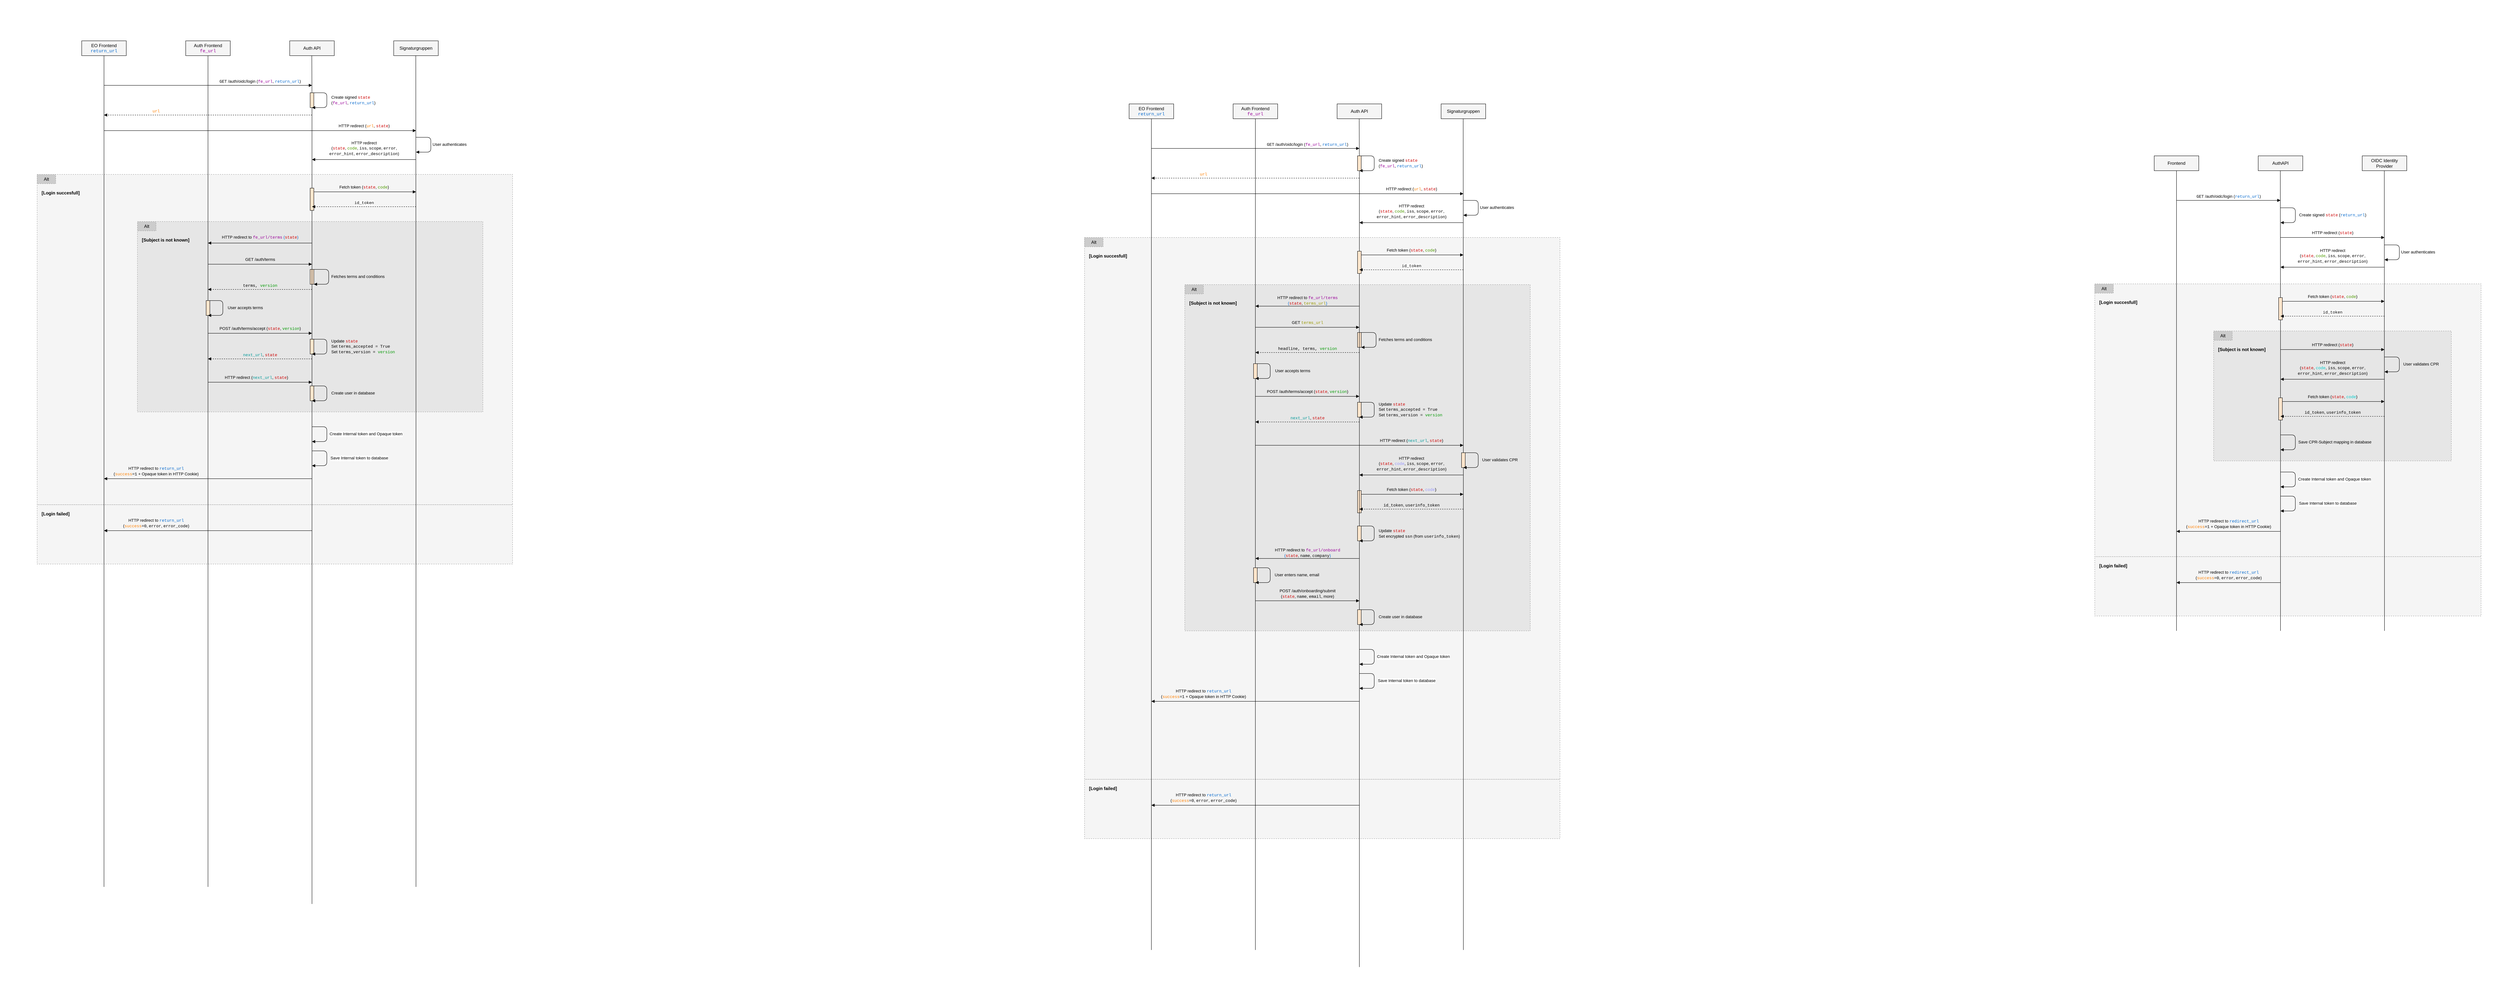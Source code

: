 <mxfile version="15.7.3" type="device"><diagram id="Cwde8lvM7TjTWuwWYFW5" name="Page-1"><mxGraphModel dx="5157" dy="2208" grid="1" gridSize="10" guides="1" tooltips="1" connect="1" arrows="1" fold="1" page="1" pageScale="1" pageWidth="827" pageHeight="1169" math="0" shadow="0"><root><mxCell id="0"/><mxCell id="1" parent="0"/><mxCell id="QzWerxBP5dTm38yxjS_s-79" value="" style="rounded=0;whiteSpace=wrap;html=1;labelBackgroundColor=none;fontFamily=Helvetica;fontColor=#00CCCC;strokeColor=none;fillColor=#FFFFFF;align=left;" parent="1" vertex="1"><mxGeometry x="-480" y="-70" width="1560" height="2540" as="geometry"/></mxCell><mxCell id="QzWerxBP5dTm38yxjS_s-36" value="" style="rounded=0;whiteSpace=wrap;html=1;fontFamily=Helvetica;fillColor=#F5F5F5;dashed=1;strokeColor=#999999;" parent="1" vertex="1"><mxGeometry x="-360" y="1860" width="1280" height="160" as="geometry"/></mxCell><mxCell id="QzWerxBP5dTm38yxjS_s-30" value="" style="rounded=0;whiteSpace=wrap;html=1;fontFamily=Helvetica;fillColor=#F5F5F5;dashed=1;strokeColor=#999999;" parent="1" vertex="1"><mxGeometry x="-360" y="400" width="1280" height="1460" as="geometry"/></mxCell><mxCell id="QzWerxBP5dTm38yxjS_s-32" value="" style="rounded=0;whiteSpace=wrap;html=1;fontFamily=Helvetica;fillColor=#CCCCCC;dashed=1;strokeColor=#999999;" parent="1" vertex="1"><mxGeometry x="-360" y="400" width="50" height="25" as="geometry"/></mxCell><mxCell id="QzWerxBP5dTm38yxjS_s-7" style="edgeStyle=orthogonalEdgeStyle;rounded=0;orthogonalLoop=1;jettySize=auto;html=1;endArrow=block;endFill=1;strokeColor=default;" parent="1" edge="1"><mxGeometry relative="1" as="geometry"><mxPoint x="380" y="160" as="targetPoint"/><mxPoint x="-180" y="150" as="sourcePoint"/><Array as="points"><mxPoint x="240" y="160"/><mxPoint x="240" y="160"/></Array></mxGeometry></mxCell><mxCell id="QzWerxBP5dTm38yxjS_s-8" value="&lt;font face=&quot;Courier New&quot;&gt;GET&lt;/font&gt; /auth/oidc/login (&lt;font face=&quot;Courier New&quot; color=&quot;#990099&quot;&gt;fe&lt;/font&gt;&lt;font face=&quot;Courier New&quot; color=&quot;#0066CC&quot;&gt;&lt;font color=&quot;#990099&quot;&gt;_url&lt;/font&gt;&lt;font face=&quot;Helvetica&quot; color=&quot;#000000&quot;&gt;, &lt;/font&gt;&lt;/font&gt;&lt;font face=&quot;Courier New&quot; color=&quot;#0066CC&quot;&gt;return_url&lt;/font&gt;)" style="edgeLabel;html=1;align=center;verticalAlign=middle;resizable=0;points=[];" parent="QzWerxBP5dTm38yxjS_s-7" vertex="1" connectable="0"><mxGeometry x="-0.071" y="-1" relative="1" as="geometry"><mxPoint x="165" y="-11" as="offset"/></mxGeometry></mxCell><mxCell id="QzWerxBP5dTm38yxjS_s-1" value="&lt;div&gt;Auth Frontend&lt;/div&gt;&lt;div&gt;&lt;font face=&quot;Courier New&quot; color=&quot;#990099&quot;&gt;fe&lt;/font&gt;&lt;font face=&quot;Courier New&quot; color=&quot;#0066CC&quot;&gt;&lt;font color=&quot;#990099&quot;&gt;_url&lt;/font&gt;&lt;/font&gt;&lt;/div&gt;" style="rounded=0;whiteSpace=wrap;html=1;fillColor=#F5F5F5;" parent="1" vertex="1"><mxGeometry x="40" y="40" width="120" height="40" as="geometry"/></mxCell><mxCell id="QzWerxBP5dTm38yxjS_s-2" value="Auth API" style="rounded=0;whiteSpace=wrap;html=1;fillColor=#F5F5F5;" parent="1" vertex="1"><mxGeometry x="320" y="40" width="120" height="40" as="geometry"/></mxCell><mxCell id="QzWerxBP5dTm38yxjS_s-3" value="Signaturgruppen" style="rounded=0;whiteSpace=wrap;html=1;fillColor=#F5F5F5;" parent="1" vertex="1"><mxGeometry x="600" y="40" width="120" height="40" as="geometry"/></mxCell><mxCell id="QzWerxBP5dTm38yxjS_s-26" style="edgeStyle=orthogonalEdgeStyle;rounded=1;orthogonalLoop=1;jettySize=auto;html=1;endArrow=block;endFill=1;strokeColor=default;" parent="1" edge="1"><mxGeometry relative="1" as="geometry"><mxPoint x="660" y="340" as="targetPoint"/><mxPoint x="660" y="300" as="sourcePoint"/><Array as="points"><mxPoint x="700" y="300"/><mxPoint x="700" y="340"/></Array></mxGeometry></mxCell><mxCell id="QzWerxBP5dTm38yxjS_s-27" value="&lt;font face=&quot;Helvetica&quot;&gt;User authenticates&lt;br&gt;&lt;/font&gt;" style="edgeLabel;html=1;align=center;verticalAlign=middle;resizable=0;points=[];fontFamily=Courier New;" parent="QzWerxBP5dTm38yxjS_s-26" vertex="1" connectable="0"><mxGeometry x="0.183" y="3" relative="1" as="geometry"><mxPoint x="47" y="-11" as="offset"/></mxGeometry></mxCell><mxCell id="QzWerxBP5dTm38yxjS_s-28" style="edgeStyle=orthogonalEdgeStyle;rounded=0;orthogonalLoop=1;jettySize=auto;html=1;fontFamily=Courier New;endArrow=block;endFill=1;strokeColor=default;" parent="1" edge="1"><mxGeometry relative="1" as="geometry"><mxPoint x="660" y="360" as="sourcePoint"/><mxPoint x="380" y="360" as="targetPoint"/></mxGeometry></mxCell><mxCell id="QzWerxBP5dTm38yxjS_s-29" value="&lt;div&gt;&lt;font face=&quot;Helvetica&quot;&gt;HTTP redirect&lt;/font&gt;&lt;/div&gt;&lt;div&gt;&lt;font face=&quot;Helvetica&quot;&gt;(&lt;font face=&quot;Courier New&quot;&gt;&lt;font color=&quot;#CC0000&quot;&gt;state&lt;/font&gt;&lt;font face=&quot;Helvetica&quot;&gt;, &lt;/font&gt;&lt;/font&gt;&lt;/font&gt;&lt;font face=&quot;Helvetica&quot;&gt;&lt;font face=&quot;Courier New&quot;&gt;&lt;font face=&quot;Helvetica&quot;&gt;&lt;font face=&quot;Helvetica&quot;&gt;&lt;font face=&quot;Courier New&quot;&gt;&lt;font face=&quot;Helvetica&quot;&gt;&lt;font face=&quot;Helvetica&quot;&gt;&lt;font face=&quot;Courier New&quot;&gt;&lt;font color=&quot;#4D9900&quot;&gt;code&lt;/font&gt;&lt;font face=&quot;Helvetica&quot;&gt;, &lt;/font&gt;&lt;/font&gt;&lt;/font&gt;&lt;/font&gt;&lt;/font&gt;&lt;/font&gt;&lt;/font&gt;&lt;/font&gt;&lt;/font&gt;&lt;font face=&quot;Helvetica&quot;&gt;&lt;font face=&quot;Courier New&quot;&gt;&lt;font face=&quot;Helvetica&quot;&gt;&lt;font face=&quot;Helvetica&quot;&gt;&lt;font face=&quot;Courier New&quot;&gt;iss&lt;font face=&quot;Helvetica&quot;&gt;, &lt;/font&gt;&lt;/font&gt;&lt;/font&gt;&lt;/font&gt;&lt;/font&gt;&lt;/font&gt;&lt;font face=&quot;Helvetica&quot;&gt;&lt;font face=&quot;Courier New&quot;&gt;scope&lt;/font&gt;&lt;/font&gt;&lt;font face=&quot;Helvetica&quot;&gt;&lt;font face=&quot;Courier New&quot;&gt;&lt;font face=&quot;Helvetica&quot;&gt;&lt;font face=&quot;Helvetica&quot;&gt;&lt;font face=&quot;Courier New&quot;&gt;&lt;font face=&quot;Helvetica&quot;&gt;, &lt;/font&gt;error&lt;/font&gt;&lt;/font&gt;&lt;/font&gt;&lt;/font&gt;&lt;/font&gt;&lt;font face=&quot;Helvetica&quot;&gt;&lt;font face=&quot;Courier New&quot;&gt;&lt;font face=&quot;Helvetica&quot;&gt;&lt;font face=&quot;Helvetica&quot;&gt;&lt;font face=&quot;Courier New&quot;&gt;&lt;font face=&quot;Helvetica&quot;&gt;&lt;font face=&quot;Courier New&quot;&gt;&lt;font face=&quot;Helvetica&quot;&gt;,&lt;/font&gt;&lt;/font&gt;&lt;/font&gt;&lt;/font&gt;&lt;/font&gt;&lt;/font&gt;&lt;/font&gt;&lt;/font&gt;&lt;/div&gt;&lt;div&gt;&lt;font face=&quot;Helvetica&quot;&gt;&lt;font face=&quot;Courier New&quot;&gt;&lt;font face=&quot;Helvetica&quot;&gt;&lt;font face=&quot;Helvetica&quot;&gt;&lt;font face=&quot;Courier New&quot;&gt;&lt;font face=&quot;Helvetica&quot;&gt;&lt;font face=&quot;Courier New&quot;&gt;&lt;font face=&quot;Helvetica&quot;&gt;&lt;/font&gt;error_hint&lt;/font&gt;&lt;/font&gt;&lt;/font&gt;&lt;/font&gt;&lt;/font&gt;&lt;/font&gt;&lt;/font&gt;&lt;font face=&quot;Helvetica&quot;&gt;&lt;font face=&quot;Courier New&quot;&gt;&lt;font face=&quot;Helvetica&quot;&gt;&lt;font face=&quot;Helvetica&quot;&gt;&lt;font face=&quot;Courier New&quot;&gt;&lt;font face=&quot;Helvetica&quot;&gt;&lt;font face=&quot;Courier New&quot;&gt;&lt;font face=&quot;Helvetica&quot;&gt;&lt;font face=&quot;Courier New&quot;&gt;&lt;font face=&quot;Helvetica&quot;&gt;, &lt;/font&gt;error_description&lt;/font&gt;&lt;/font&gt;&lt;/font&gt;&lt;/font&gt;&lt;/font&gt;&lt;/font&gt;&lt;/font&gt;&lt;/font&gt;)&lt;/font&gt;&lt;/div&gt;" style="edgeLabel;html=1;align=center;verticalAlign=middle;resizable=0;points=[];fontFamily=Courier New;" parent="QzWerxBP5dTm38yxjS_s-28" vertex="1" connectable="0"><mxGeometry x="-0.093" y="1" relative="1" as="geometry"><mxPoint x="-13" y="-31" as="offset"/></mxGeometry></mxCell><mxCell id="QzWerxBP5dTm38yxjS_s-31" value="Alt" style="text;html=1;strokeColor=none;fillColor=none;align=center;verticalAlign=middle;whiteSpace=wrap;rounded=0;fontFamily=Helvetica;dashed=1;" parent="1" vertex="1"><mxGeometry x="-360" y="400" width="50" height="25" as="geometry"/></mxCell><mxCell id="QzWerxBP5dTm38yxjS_s-33" value="&lt;div align=&quot;left&quot;&gt;&lt;b&gt;[Login failed]&lt;/b&gt;&lt;/div&gt;" style="text;html=1;strokeColor=none;fillColor=none;align=left;verticalAlign=middle;whiteSpace=wrap;rounded=0;fontFamily=Helvetica;" parent="1" vertex="1"><mxGeometry x="-350" y="1870" width="140" height="30" as="geometry"/></mxCell><mxCell id="QzWerxBP5dTm38yxjS_s-34" style="edgeStyle=orthogonalEdgeStyle;rounded=0;orthogonalLoop=1;jettySize=auto;html=1;fontFamily=Courier New;endArrow=block;endFill=1;strokeColor=default;" parent="1" edge="1"><mxGeometry relative="1" as="geometry"><mxPoint x="380" y="1930" as="sourcePoint"/><mxPoint x="-180" y="1930" as="targetPoint"/></mxGeometry></mxCell><mxCell id="QzWerxBP5dTm38yxjS_s-35" value="&lt;div&gt;&lt;font face=&quot;Helvetica&quot;&gt;HTTP redirect to &lt;/font&gt;&lt;font face=&quot;Courier New&quot; color=&quot;#0066CC&quot;&gt;return_url&lt;/font&gt;&lt;/div&gt;&lt;div&gt;&lt;font face=&quot;Helvetica&quot;&gt;(&lt;font face=&quot;Courier New&quot;&gt;&lt;font color=&quot;#FF8000&quot;&gt;success&lt;/font&gt;=0&lt;font face=&quot;Helvetica&quot;&gt;, &lt;/font&gt;error&lt;font face=&quot;Helvetica&quot;&gt;, &lt;/font&gt;error_code&lt;/font&gt;)&lt;/font&gt;&lt;/div&gt;" style="edgeLabel;html=1;align=center;verticalAlign=middle;resizable=0;points=[];fontFamily=Courier New;labelBackgroundColor=none;" parent="QzWerxBP5dTm38yxjS_s-34" vertex="1" connectable="0"><mxGeometry x="-0.093" y="1" relative="1" as="geometry"><mxPoint x="-166" y="-21" as="offset"/></mxGeometry></mxCell><mxCell id="QzWerxBP5dTm38yxjS_s-37" value="&lt;div align=&quot;left&quot;&gt;&lt;b&gt;[Login succesfull]&lt;/b&gt;&lt;/div&gt;" style="text;html=1;strokeColor=none;fillColor=none;align=left;verticalAlign=middle;whiteSpace=wrap;rounded=0;fontFamily=Helvetica;" parent="1" vertex="1"><mxGeometry x="-350" y="435" width="130" height="30" as="geometry"/></mxCell><mxCell id="QzWerxBP5dTm38yxjS_s-38" style="edgeStyle=orthogonalEdgeStyle;rounded=0;orthogonalLoop=1;jettySize=auto;html=1;fontFamily=Courier New;endArrow=block;endFill=1;strokeColor=default;" parent="1" edge="1"><mxGeometry relative="1" as="geometry"><mxPoint x="380" y="1650" as="sourcePoint"/><mxPoint x="-180" y="1650" as="targetPoint"/></mxGeometry></mxCell><mxCell id="QzWerxBP5dTm38yxjS_s-39" value="&lt;div&gt;&lt;font face=&quot;Helvetica&quot;&gt;HTTP redirect to &lt;/font&gt;&lt;font face=&quot;Courier New&quot; color=&quot;#0066CC&quot;&gt;return_url&lt;/font&gt;&lt;/div&gt;&lt;div&gt;&lt;font face=&quot;Helvetica&quot;&gt;(&lt;font face=&quot;Courier New&quot;&gt;&lt;font color=&quot;#FF8000&quot;&gt;success&lt;/font&gt;=1&lt;font face=&quot;Helvetica&quot;&gt; + Opaque token in HTTP Cookie&lt;/font&gt;&lt;/font&gt;)&lt;/font&gt;&lt;/div&gt;" style="edgeLabel;html=1;align=center;verticalAlign=middle;resizable=0;points=[];fontFamily=Courier New;labelBackgroundColor=none;" parent="QzWerxBP5dTm38yxjS_s-38" vertex="1" connectable="0"><mxGeometry x="-0.093" y="1" relative="1" as="geometry"><mxPoint x="-166" y="-21" as="offset"/></mxGeometry></mxCell><mxCell id="QzWerxBP5dTm38yxjS_s-42" style="edgeStyle=orthogonalEdgeStyle;rounded=1;orthogonalLoop=1;jettySize=auto;html=1;endArrow=block;endFill=1;strokeColor=default;" parent="1" edge="1"><mxGeometry relative="1" as="geometry"><mxPoint x="380" y="1550" as="targetPoint"/><mxPoint x="380" y="1510" as="sourcePoint"/><Array as="points"><mxPoint x="420" y="1510"/><mxPoint x="420" y="1550"/></Array></mxGeometry></mxCell><mxCell id="QzWerxBP5dTm38yxjS_s-43" value="&lt;font face=&quot;Helvetica&quot;&gt;Create Internal &lt;/font&gt;&lt;font face=&quot;Helvetica&quot;&gt;&lt;font face=&quot;Helvetica&quot;&gt;token &lt;/font&gt;and Opaque token&lt;br&gt;&lt;/font&gt;" style="edgeLabel;html=1;align=center;verticalAlign=middle;resizable=0;points=[];fontFamily=Courier New;" parent="QzWerxBP5dTm38yxjS_s-42" vertex="1" connectable="0"><mxGeometry x="0.183" y="3" relative="1" as="geometry"><mxPoint x="102" y="-11" as="offset"/></mxGeometry></mxCell><mxCell id="QzWerxBP5dTm38yxjS_s-44" style="edgeStyle=orthogonalEdgeStyle;rounded=1;orthogonalLoop=1;jettySize=auto;html=1;endArrow=block;endFill=1;strokeColor=default;" parent="1" edge="1"><mxGeometry relative="1" as="geometry"><mxPoint x="380" y="1615" as="targetPoint"/><mxPoint x="380" y="1575" as="sourcePoint"/><Array as="points"><mxPoint x="420" y="1575"/><mxPoint x="420" y="1615"/></Array></mxGeometry></mxCell><mxCell id="QzWerxBP5dTm38yxjS_s-45" value="&lt;font face=&quot;Helvetica&quot;&gt;Save Internal token to database&lt;br&gt;&lt;/font&gt;" style="edgeLabel;html=1;align=center;verticalAlign=middle;resizable=0;points=[];fontFamily=Courier New;" parent="QzWerxBP5dTm38yxjS_s-44" vertex="1" connectable="0"><mxGeometry x="0.183" y="3" relative="1" as="geometry"><mxPoint x="84" y="-11" as="offset"/></mxGeometry></mxCell><mxCell id="QzWerxBP5dTm38yxjS_s-50" style="edgeStyle=orthogonalEdgeStyle;rounded=0;orthogonalLoop=1;jettySize=auto;html=1;fontFamily=Courier New;endArrow=block;endFill=1;strokeColor=default;" parent="1" edge="1"><mxGeometry relative="1" as="geometry"><mxPoint x="380" y="447" as="sourcePoint"/><mxPoint x="660" y="447" as="targetPoint"/></mxGeometry></mxCell><mxCell id="QzWerxBP5dTm38yxjS_s-51" value="&lt;font face=&quot;Helvetica&quot;&gt;Fetch token (&lt;font face=&quot;Courier New&quot; color=&quot;#CC0000&quot;&gt;state&lt;/font&gt;, &lt;font face=&quot;Courier New&quot; color=&quot;#4D9900&quot;&gt;code&lt;/font&gt;)&lt;br&gt;&lt;/font&gt;" style="edgeLabel;html=1;align=center;verticalAlign=middle;resizable=0;points=[];fontFamily=Courier New;labelBackgroundColor=none;" parent="QzWerxBP5dTm38yxjS_s-50" vertex="1" connectable="0"><mxGeometry x="-0.093" y="1" relative="1" as="geometry"><mxPoint x="13" y="-11" as="offset"/></mxGeometry></mxCell><mxCell id="QzWerxBP5dTm38yxjS_s-56" value="" style="rounded=0;whiteSpace=wrap;html=1;labelBackgroundColor=none;fontFamily=Courier New;fontColor=#4D9900;strokeColor=#000000;fillColor=#FFE6CC;align=left;" parent="1" vertex="1"><mxGeometry x="375" y="437" width="10" height="60" as="geometry"/></mxCell><mxCell id="QzWerxBP5dTm38yxjS_s-57" value="" style="rounded=0;orthogonalLoop=1;jettySize=auto;html=1;exitX=0.5;exitY=1;exitDx=0;exitDy=0;strokeColor=default;endArrow=none;endFill=0;startArrow=none;" parent="1" target="QzWerxBP5dTm38yxjS_s-56" edge="1" source="F5ZHIrp7heja_SIyKxGV-84"><mxGeometry relative="1" as="geometry"><mxPoint x="380" y="1170" as="targetPoint"/><mxPoint x="379.5" y="80" as="sourcePoint"/></mxGeometry></mxCell><mxCell id="QzWerxBP5dTm38yxjS_s-52" style="edgeStyle=orthogonalEdgeStyle;rounded=0;orthogonalLoop=1;jettySize=auto;html=1;fontFamily=Courier New;endArrow=block;endFill=1;strokeColor=default;dashed=1;" parent="1" edge="1"><mxGeometry relative="1" as="geometry"><mxPoint x="660" y="487" as="sourcePoint"/><mxPoint x="380" y="487" as="targetPoint"/></mxGeometry></mxCell><mxCell id="QzWerxBP5dTm38yxjS_s-53" value="&lt;font face=&quot;Courier New&quot;&gt;id_token&lt;/font&gt;" style="edgeLabel;html=1;align=center;verticalAlign=middle;resizable=0;points=[];fontFamily=Courier New;" parent="QzWerxBP5dTm38yxjS_s-52" vertex="1" connectable="0"><mxGeometry x="-0.093" y="1" relative="1" as="geometry"><mxPoint x="-13" y="-11" as="offset"/></mxGeometry></mxCell><mxCell id="QzWerxBP5dTm38yxjS_s-58" value="" style="rounded=0;whiteSpace=wrap;html=1;fontFamily=Helvetica;fillColor=#E6E6E6;dashed=1;strokeColor=#999999;" parent="1" vertex="1"><mxGeometry x="-90" y="527" width="930" height="933" as="geometry"/></mxCell><mxCell id="QzWerxBP5dTm38yxjS_s-59" value="" style="rounded=0;whiteSpace=wrap;html=1;fontFamily=Helvetica;fillColor=#CCCCCC;dashed=1;strokeColor=#999999;" parent="1" vertex="1"><mxGeometry x="-90" y="527" width="50" height="25" as="geometry"/></mxCell><mxCell id="QzWerxBP5dTm38yxjS_s-62" value="Alt" style="text;html=1;strokeColor=none;fillColor=none;align=center;verticalAlign=middle;whiteSpace=wrap;rounded=0;fontFamily=Helvetica;dashed=1;" parent="1" vertex="1"><mxGeometry x="-90" y="527" width="50" height="25" as="geometry"/></mxCell><mxCell id="QzWerxBP5dTm38yxjS_s-63" value="&lt;div align=&quot;left&quot;&gt;&lt;b&gt;[Subject is not known]&lt;/b&gt;&lt;/div&gt;" style="text;html=1;strokeColor=none;fillColor=none;align=left;verticalAlign=middle;whiteSpace=wrap;rounded=0;fontFamily=Helvetica;" parent="1" vertex="1"><mxGeometry x="-80" y="562" width="140" height="30" as="geometry"/></mxCell><mxCell id="QzWerxBP5dTm38yxjS_s-4" style="rounded=0;orthogonalLoop=1;jettySize=auto;html=1;exitX=0.5;exitY=1;exitDx=0;exitDy=0;strokeColor=default;endArrow=none;endFill=0;startArrow=none;" parent="1" source="F5ZHIrp7heja_SIyKxGV-90" edge="1"><mxGeometry relative="1" as="geometry"><mxPoint x="100" y="2320" as="targetPoint"/></mxGeometry></mxCell><mxCell id="QzWerxBP5dTm38yxjS_s-6" style="rounded=0;orthogonalLoop=1;jettySize=auto;html=1;exitX=0.5;exitY=1;exitDx=0;exitDy=0;strokeColor=default;endArrow=none;endFill=0;startArrow=none;" parent="1" edge="1" source="F5ZHIrp7heja_SIyKxGV-92"><mxGeometry relative="1" as="geometry"><mxPoint x="660" y="2320" as="targetPoint"/><mxPoint x="659.5" y="80" as="sourcePoint"/></mxGeometry></mxCell><mxCell id="QzWerxBP5dTm38yxjS_s-70" style="edgeStyle=orthogonalEdgeStyle;rounded=0;orthogonalLoop=1;jettySize=auto;html=1;fontFamily=Courier New;endArrow=block;endFill=1;strokeColor=default;" parent="1" edge="1"><mxGeometry relative="1" as="geometry"><mxPoint x="660" y="1040" as="sourcePoint"/><mxPoint x="380" y="1040" as="targetPoint"/></mxGeometry></mxCell><mxCell id="QzWerxBP5dTm38yxjS_s-71" value="&lt;div&gt;&lt;font face=&quot;Helvetica&quot;&gt;HTTP redirect&lt;/font&gt;&lt;/div&gt;&lt;div&gt;&lt;font face=&quot;Helvetica&quot;&gt;(&lt;font face=&quot;Courier New&quot;&gt;&lt;font color=&quot;#CC0000&quot;&gt;state&lt;/font&gt;&lt;font face=&quot;Helvetica&quot;&gt;, &lt;/font&gt;&lt;/font&gt;&lt;/font&gt;&lt;font face=&quot;Helvetica&quot;&gt;&lt;font face=&quot;Courier New&quot;&gt;&lt;font face=&quot;Helvetica&quot;&gt;&lt;font face=&quot;Helvetica&quot;&gt;&lt;font face=&quot;Courier New&quot;&gt;&lt;font face=&quot;Helvetica&quot;&gt;&lt;font face=&quot;Helvetica&quot;&gt;&lt;font face=&quot;Courier New&quot;&gt;&lt;font color=&quot;#9999FF&quot;&gt;code&lt;/font&gt;&lt;font face=&quot;Helvetica&quot;&gt;, &lt;/font&gt;&lt;/font&gt;&lt;/font&gt;&lt;/font&gt;&lt;/font&gt;&lt;/font&gt;&lt;/font&gt;&lt;/font&gt;&lt;/font&gt;&lt;font face=&quot;Helvetica&quot;&gt;&lt;font face=&quot;Courier New&quot;&gt;&lt;font face=&quot;Helvetica&quot;&gt;&lt;font face=&quot;Helvetica&quot;&gt;&lt;font face=&quot;Courier New&quot;&gt;iss&lt;font face=&quot;Helvetica&quot;&gt;, &lt;/font&gt;&lt;/font&gt;&lt;/font&gt;&lt;/font&gt;&lt;/font&gt;&lt;/font&gt;&lt;font face=&quot;Helvetica&quot;&gt;&lt;font face=&quot;Courier New&quot;&gt;scope&lt;/font&gt;&lt;/font&gt;&lt;font face=&quot;Helvetica&quot;&gt;&lt;font face=&quot;Courier New&quot;&gt;&lt;font face=&quot;Helvetica&quot;&gt;&lt;font face=&quot;Helvetica&quot;&gt;&lt;font face=&quot;Courier New&quot;&gt;&lt;font face=&quot;Helvetica&quot;&gt;, &lt;/font&gt;error&lt;/font&gt;&lt;/font&gt;&lt;/font&gt;&lt;/font&gt;&lt;/font&gt;&lt;font face=&quot;Helvetica&quot;&gt;&lt;font face=&quot;Courier New&quot;&gt;&lt;font face=&quot;Helvetica&quot;&gt;&lt;font face=&quot;Helvetica&quot;&gt;&lt;font face=&quot;Courier New&quot;&gt;&lt;font face=&quot;Helvetica&quot;&gt;&lt;font face=&quot;Courier New&quot;&gt;&lt;font face=&quot;Helvetica&quot;&gt;,&lt;/font&gt;&lt;/font&gt;&lt;/font&gt;&lt;/font&gt;&lt;/font&gt;&lt;/font&gt;&lt;/font&gt;&lt;/font&gt;&lt;/div&gt;&lt;div&gt;&lt;font face=&quot;Helvetica&quot;&gt;&lt;font face=&quot;Courier New&quot;&gt;&lt;font face=&quot;Helvetica&quot;&gt;&lt;font face=&quot;Helvetica&quot;&gt;&lt;font face=&quot;Courier New&quot;&gt;&lt;font face=&quot;Helvetica&quot;&gt;&lt;font face=&quot;Courier New&quot;&gt;&lt;font face=&quot;Helvetica&quot;&gt;&lt;/font&gt;error_hint&lt;/font&gt;&lt;/font&gt;&lt;/font&gt;&lt;/font&gt;&lt;/font&gt;&lt;/font&gt;&lt;/font&gt;&lt;font face=&quot;Helvetica&quot;&gt;&lt;font face=&quot;Courier New&quot;&gt;&lt;font face=&quot;Helvetica&quot;&gt;&lt;font face=&quot;Helvetica&quot;&gt;&lt;font face=&quot;Courier New&quot;&gt;&lt;font face=&quot;Helvetica&quot;&gt;&lt;font face=&quot;Courier New&quot;&gt;&lt;font face=&quot;Helvetica&quot;&gt;&lt;font face=&quot;Courier New&quot;&gt;&lt;font face=&quot;Helvetica&quot;&gt;, &lt;/font&gt;error_description&lt;/font&gt;&lt;/font&gt;&lt;/font&gt;&lt;/font&gt;&lt;/font&gt;&lt;/font&gt;&lt;/font&gt;&lt;/font&gt;)&lt;/font&gt;&lt;/div&gt;" style="edgeLabel;html=1;align=center;verticalAlign=middle;resizable=0;points=[];fontFamily=Courier New;labelBackgroundColor=none;" parent="QzWerxBP5dTm38yxjS_s-70" vertex="1" connectable="0"><mxGeometry x="-0.093" y="1" relative="1" as="geometry"><mxPoint x="-13" y="-31" as="offset"/></mxGeometry></mxCell><mxCell id="QzWerxBP5dTm38yxjS_s-72" style="edgeStyle=orthogonalEdgeStyle;rounded=0;orthogonalLoop=1;jettySize=auto;html=1;fontFamily=Courier New;endArrow=block;endFill=1;strokeColor=default;" parent="1" edge="1"><mxGeometry relative="1" as="geometry"><mxPoint x="380" y="1092" as="sourcePoint"/><mxPoint x="660" y="1092" as="targetPoint"/></mxGeometry></mxCell><mxCell id="QzWerxBP5dTm38yxjS_s-73" value="&lt;font face=&quot;Helvetica&quot;&gt;Fetch token (&lt;font face=&quot;Courier New&quot; color=&quot;#CC0000&quot;&gt;state&lt;/font&gt;, &lt;/font&gt;&lt;font face=&quot;Helvetica&quot;&gt;&lt;font face=&quot;Helvetica&quot;&gt;&lt;font face=&quot;Courier New&quot;&gt;&lt;font face=&quot;Helvetica&quot;&gt;&lt;font face=&quot;Helvetica&quot;&gt;&lt;font face=&quot;Courier New&quot;&gt;&lt;font face=&quot;Helvetica&quot;&gt;&lt;font face=&quot;Helvetica&quot;&gt;&lt;font face=&quot;Courier New&quot;&gt;&lt;font color=&quot;#9999FF&quot;&gt;code&lt;/font&gt;&lt;/font&gt;&lt;/font&gt;&lt;/font&gt;&lt;/font&gt;&lt;/font&gt;&lt;/font&gt;&lt;/font&gt;&lt;/font&gt;)&lt;br&gt;&lt;/font&gt;" style="edgeLabel;html=1;align=center;verticalAlign=middle;resizable=0;points=[];fontFamily=Courier New;labelBackgroundColor=none;" parent="QzWerxBP5dTm38yxjS_s-72" vertex="1" connectable="0"><mxGeometry x="-0.093" y="1" relative="1" as="geometry"><mxPoint x="13" y="-11" as="offset"/></mxGeometry></mxCell><mxCell id="QzWerxBP5dTm38yxjS_s-74" value="" style="rounded=0;whiteSpace=wrap;html=1;labelBackgroundColor=none;fontFamily=Courier New;fontColor=#4D9900;strokeColor=#000000;fillColor=#FFE6CC;align=left;" parent="1" vertex="1"><mxGeometry x="375" y="1082" width="10" height="60" as="geometry"/></mxCell><mxCell id="QzWerxBP5dTm38yxjS_s-75" style="edgeStyle=orthogonalEdgeStyle;rounded=0;orthogonalLoop=1;jettySize=auto;html=1;fontFamily=Courier New;endArrow=block;endFill=1;strokeColor=default;dashed=1;" parent="1" edge="1"><mxGeometry relative="1" as="geometry"><mxPoint x="660" y="1132" as="sourcePoint"/><mxPoint x="380" y="1132" as="targetPoint"/></mxGeometry></mxCell><mxCell id="QzWerxBP5dTm38yxjS_s-76" value="&lt;font face=&quot;Courier New&quot;&gt;id_token&lt;font face=&quot;Helvetica&quot;&gt;, &lt;/font&gt;userinfo_token&lt;br&gt;&lt;/font&gt;" style="edgeLabel;html=1;align=center;verticalAlign=middle;resizable=0;points=[];fontFamily=Courier New;labelBackgroundColor=none;" parent="QzWerxBP5dTm38yxjS_s-75" vertex="1" connectable="0"><mxGeometry x="-0.093" y="1" relative="1" as="geometry"><mxPoint x="-13" y="-11" as="offset"/></mxGeometry></mxCell><mxCell id="F5ZHIrp7heja_SIyKxGV-1" value="" style="rounded=0;whiteSpace=wrap;html=1;labelBackgroundColor=none;fontFamily=Helvetica;fontColor=#00CCCC;strokeColor=none;fillColor=#FFFFFF;align=left;" vertex="1" parent="1"><mxGeometry x="2280" y="140" width="1170" height="1360" as="geometry"/></mxCell><mxCell id="F5ZHIrp7heja_SIyKxGV-2" value="" style="rounded=0;whiteSpace=wrap;html=1;fontFamily=Helvetica;fillColor=#F5F5F5;dashed=1;strokeColor=#999999;" vertex="1" parent="1"><mxGeometry x="2360" y="1260" width="1040" height="160" as="geometry"/></mxCell><mxCell id="F5ZHIrp7heja_SIyKxGV-3" value="" style="rounded=0;whiteSpace=wrap;html=1;fontFamily=Helvetica;fillColor=#F5F5F5;dashed=1;strokeColor=#999999;" vertex="1" parent="1"><mxGeometry x="2360" y="525" width="1040" height="735" as="geometry"/></mxCell><mxCell id="F5ZHIrp7heja_SIyKxGV-4" value="" style="rounded=0;whiteSpace=wrap;html=1;fontFamily=Helvetica;fillColor=#CCCCCC;dashed=1;strokeColor=#999999;" vertex="1" parent="1"><mxGeometry x="2360" y="525" width="50" height="25" as="geometry"/></mxCell><mxCell id="F5ZHIrp7heja_SIyKxGV-5" style="edgeStyle=orthogonalEdgeStyle;rounded=0;orthogonalLoop=1;jettySize=auto;html=1;endArrow=block;endFill=1;strokeColor=default;" edge="1" parent="1"><mxGeometry relative="1" as="geometry"><mxPoint x="2860" y="300" as="targetPoint"/><mxPoint x="2580" y="300" as="sourcePoint"/><Array as="points"><mxPoint x="2720" y="300"/><mxPoint x="2720" y="300"/></Array></mxGeometry></mxCell><mxCell id="F5ZHIrp7heja_SIyKxGV-6" value="&lt;font face=&quot;Courier New&quot;&gt;GET&lt;/font&gt; /auth/oidc/login (&lt;font face=&quot;Courier New&quot; color=&quot;#0066CC&quot;&gt;return_url&lt;/font&gt;)" style="edgeLabel;html=1;align=center;verticalAlign=middle;resizable=0;points=[];" vertex="1" connectable="0" parent="F5ZHIrp7heja_SIyKxGV-5"><mxGeometry x="-0.071" y="-1" relative="1" as="geometry"><mxPoint x="10" y="-11" as="offset"/></mxGeometry></mxCell><mxCell id="F5ZHIrp7heja_SIyKxGV-7" value="Frontend" style="rounded=0;whiteSpace=wrap;html=1;fillColor=#F5F5F5;" vertex="1" parent="1"><mxGeometry x="2520" y="180" width="120" height="40" as="geometry"/></mxCell><mxCell id="F5ZHIrp7heja_SIyKxGV-8" style="edgeStyle=orthogonalEdgeStyle;rounded=0;orthogonalLoop=1;jettySize=auto;html=1;fontFamily=Courier New;endArrow=block;endFill=1;strokeColor=default;" edge="1" parent="1"><mxGeometry relative="1" as="geometry"><mxPoint x="2860" y="400" as="sourcePoint"/><mxPoint x="3140" y="400" as="targetPoint"/></mxGeometry></mxCell><mxCell id="F5ZHIrp7heja_SIyKxGV-9" value="&lt;font face=&quot;Helvetica&quot;&gt;HTTP redirect (&lt;font face=&quot;Courier New&quot; color=&quot;#CC0000&quot;&gt;state&lt;/font&gt;)&lt;br&gt;&lt;/font&gt;" style="edgeLabel;html=1;align=center;verticalAlign=middle;resizable=0;points=[];fontFamily=Courier New;" vertex="1" connectable="0" parent="F5ZHIrp7heja_SIyKxGV-8"><mxGeometry x="-0.093" y="1" relative="1" as="geometry"><mxPoint x="13" y="-11" as="offset"/></mxGeometry></mxCell><mxCell id="F5ZHIrp7heja_SIyKxGV-10" value="AuthAPI" style="rounded=0;whiteSpace=wrap;html=1;fillColor=#F5F5F5;" vertex="1" parent="1"><mxGeometry x="2800" y="180" width="120" height="40" as="geometry"/></mxCell><mxCell id="F5ZHIrp7heja_SIyKxGV-11" value="&lt;div&gt;OIDC Identity Provider&lt;br&gt;&lt;/div&gt;" style="rounded=0;whiteSpace=wrap;html=1;fillColor=#F5F5F5;" vertex="1" parent="1"><mxGeometry x="3080" y="180" width="120" height="40" as="geometry"/></mxCell><mxCell id="F5ZHIrp7heja_SIyKxGV-12" style="edgeStyle=orthogonalEdgeStyle;rounded=1;orthogonalLoop=1;jettySize=auto;html=1;endArrow=block;endFill=1;strokeColor=default;" edge="1" parent="1"><mxGeometry relative="1" as="geometry"><mxPoint x="2860" y="360" as="targetPoint"/><mxPoint x="2860" y="320" as="sourcePoint"/><Array as="points"><mxPoint x="2900" y="320"/><mxPoint x="2900" y="360"/></Array></mxGeometry></mxCell><mxCell id="F5ZHIrp7heja_SIyKxGV-13" value="&lt;font face=&quot;Helvetica&quot;&gt;Create signed &lt;font face=&quot;Courier New&quot; color=&quot;#CC0000&quot;&gt;state&lt;/font&gt; (&lt;/font&gt;&lt;font face=&quot;Helvetica&quot;&gt;&lt;font face=&quot;Courier New&quot; color=&quot;#0066CC&quot;&gt;return_url&lt;/font&gt;)&lt;/font&gt;" style="edgeLabel;html=1;align=center;verticalAlign=middle;resizable=0;points=[];fontFamily=Courier New;" vertex="1" connectable="0" parent="F5ZHIrp7heja_SIyKxGV-12"><mxGeometry x="0.183" y="3" relative="1" as="geometry"><mxPoint x="97" y="-11" as="offset"/></mxGeometry></mxCell><mxCell id="F5ZHIrp7heja_SIyKxGV-14" style="edgeStyle=orthogonalEdgeStyle;rounded=1;orthogonalLoop=1;jettySize=auto;html=1;endArrow=block;endFill=1;strokeColor=default;" edge="1" parent="1"><mxGeometry relative="1" as="geometry"><mxPoint x="3140" y="460" as="targetPoint"/><mxPoint x="3140" y="420" as="sourcePoint"/><Array as="points"><mxPoint x="3180" y="420"/><mxPoint x="3180" y="460"/></Array></mxGeometry></mxCell><mxCell id="F5ZHIrp7heja_SIyKxGV-15" value="&lt;font face=&quot;Helvetica&quot;&gt;User authenticates&lt;br&gt;&lt;/font&gt;" style="edgeLabel;html=1;align=center;verticalAlign=middle;resizable=0;points=[];fontFamily=Courier New;" vertex="1" connectable="0" parent="F5ZHIrp7heja_SIyKxGV-14"><mxGeometry x="0.183" y="3" relative="1" as="geometry"><mxPoint x="47" y="-11" as="offset"/></mxGeometry></mxCell><mxCell id="F5ZHIrp7heja_SIyKxGV-16" style="edgeStyle=orthogonalEdgeStyle;rounded=0;orthogonalLoop=1;jettySize=auto;html=1;fontFamily=Courier New;endArrow=block;endFill=1;strokeColor=default;" edge="1" parent="1"><mxGeometry relative="1" as="geometry"><mxPoint x="3140" y="480" as="sourcePoint"/><mxPoint x="2860" y="480" as="targetPoint"/></mxGeometry></mxCell><mxCell id="F5ZHIrp7heja_SIyKxGV-17" value="&lt;div&gt;&lt;font face=&quot;Helvetica&quot;&gt;HTTP redirect&lt;/font&gt;&lt;/div&gt;&lt;div&gt;&lt;font face=&quot;Helvetica&quot;&gt;(&lt;font face=&quot;Courier New&quot;&gt;&lt;font color=&quot;#CC0000&quot;&gt;state&lt;/font&gt;&lt;font face=&quot;Helvetica&quot;&gt;, &lt;/font&gt;&lt;/font&gt;&lt;/font&gt;&lt;font face=&quot;Helvetica&quot;&gt;&lt;font face=&quot;Courier New&quot;&gt;&lt;font face=&quot;Helvetica&quot;&gt;&lt;font face=&quot;Helvetica&quot;&gt;&lt;font face=&quot;Courier New&quot;&gt;&lt;font face=&quot;Helvetica&quot;&gt;&lt;font face=&quot;Helvetica&quot;&gt;&lt;font face=&quot;Courier New&quot;&gt;&lt;font color=&quot;#4D9900&quot;&gt;code&lt;/font&gt;&lt;font face=&quot;Helvetica&quot;&gt;, &lt;/font&gt;&lt;/font&gt;&lt;/font&gt;&lt;/font&gt;&lt;/font&gt;&lt;/font&gt;&lt;/font&gt;&lt;/font&gt;&lt;/font&gt;&lt;font face=&quot;Helvetica&quot;&gt;&lt;font face=&quot;Courier New&quot;&gt;&lt;font face=&quot;Helvetica&quot;&gt;&lt;font face=&quot;Helvetica&quot;&gt;&lt;font face=&quot;Courier New&quot;&gt;iss&lt;font face=&quot;Helvetica&quot;&gt;, &lt;/font&gt;&lt;/font&gt;&lt;/font&gt;&lt;/font&gt;&lt;/font&gt;&lt;/font&gt;&lt;font face=&quot;Helvetica&quot;&gt;&lt;font face=&quot;Courier New&quot;&gt;scope&lt;/font&gt;&lt;/font&gt;&lt;font face=&quot;Helvetica&quot;&gt;&lt;font face=&quot;Courier New&quot;&gt;&lt;font face=&quot;Helvetica&quot;&gt;&lt;font face=&quot;Helvetica&quot;&gt;&lt;font face=&quot;Courier New&quot;&gt;&lt;font face=&quot;Helvetica&quot;&gt;, &lt;/font&gt;error&lt;/font&gt;&lt;/font&gt;&lt;/font&gt;&lt;/font&gt;&lt;/font&gt;&lt;font face=&quot;Helvetica&quot;&gt;&lt;font face=&quot;Courier New&quot;&gt;&lt;font face=&quot;Helvetica&quot;&gt;&lt;font face=&quot;Helvetica&quot;&gt;&lt;font face=&quot;Courier New&quot;&gt;&lt;font face=&quot;Helvetica&quot;&gt;&lt;font face=&quot;Courier New&quot;&gt;&lt;font face=&quot;Helvetica&quot;&gt;,&lt;/font&gt;&lt;/font&gt;&lt;/font&gt;&lt;/font&gt;&lt;/font&gt;&lt;/font&gt;&lt;/font&gt;&lt;/font&gt;&lt;/div&gt;&lt;div&gt;&lt;font face=&quot;Helvetica&quot;&gt;&lt;font face=&quot;Courier New&quot;&gt;&lt;font face=&quot;Helvetica&quot;&gt;&lt;font face=&quot;Helvetica&quot;&gt;&lt;font face=&quot;Courier New&quot;&gt;&lt;font face=&quot;Helvetica&quot;&gt;&lt;font face=&quot;Courier New&quot;&gt;&lt;font face=&quot;Helvetica&quot;&gt;&lt;/font&gt;error_hint&lt;/font&gt;&lt;/font&gt;&lt;/font&gt;&lt;/font&gt;&lt;/font&gt;&lt;/font&gt;&lt;/font&gt;&lt;font face=&quot;Helvetica&quot;&gt;&lt;font face=&quot;Courier New&quot;&gt;&lt;font face=&quot;Helvetica&quot;&gt;&lt;font face=&quot;Helvetica&quot;&gt;&lt;font face=&quot;Courier New&quot;&gt;&lt;font face=&quot;Helvetica&quot;&gt;&lt;font face=&quot;Courier New&quot;&gt;&lt;font face=&quot;Helvetica&quot;&gt;&lt;font face=&quot;Courier New&quot;&gt;&lt;font face=&quot;Helvetica&quot;&gt;, &lt;/font&gt;error_description&lt;/font&gt;&lt;/font&gt;&lt;/font&gt;&lt;/font&gt;&lt;/font&gt;&lt;/font&gt;&lt;/font&gt;&lt;/font&gt;)&lt;/font&gt;&lt;/div&gt;" style="edgeLabel;html=1;align=center;verticalAlign=middle;resizable=0;points=[];fontFamily=Courier New;" vertex="1" connectable="0" parent="F5ZHIrp7heja_SIyKxGV-16"><mxGeometry x="-0.093" y="1" relative="1" as="geometry"><mxPoint x="-13" y="-31" as="offset"/></mxGeometry></mxCell><mxCell id="F5ZHIrp7heja_SIyKxGV-18" value="Alt" style="text;html=1;strokeColor=none;fillColor=none;align=center;verticalAlign=middle;whiteSpace=wrap;rounded=0;fontFamily=Helvetica;dashed=1;" vertex="1" parent="1"><mxGeometry x="2360" y="525" width="50" height="25" as="geometry"/></mxCell><mxCell id="F5ZHIrp7heja_SIyKxGV-19" value="&lt;div align=&quot;left&quot;&gt;&lt;b&gt;[Login failed]&lt;/b&gt;&lt;/div&gt;" style="text;html=1;strokeColor=none;fillColor=none;align=left;verticalAlign=middle;whiteSpace=wrap;rounded=0;fontFamily=Helvetica;" vertex="1" parent="1"><mxGeometry x="2370" y="1270" width="140" height="30" as="geometry"/></mxCell><mxCell id="F5ZHIrp7heja_SIyKxGV-20" style="edgeStyle=orthogonalEdgeStyle;rounded=0;orthogonalLoop=1;jettySize=auto;html=1;fontFamily=Courier New;endArrow=block;endFill=1;strokeColor=default;" edge="1" parent="1"><mxGeometry relative="1" as="geometry"><mxPoint x="2860" y="1330" as="sourcePoint"/><mxPoint x="2580" y="1330" as="targetPoint"/></mxGeometry></mxCell><mxCell id="F5ZHIrp7heja_SIyKxGV-21" value="&lt;div&gt;&lt;font face=&quot;Helvetica&quot;&gt;HTTP redirect to &lt;font face=&quot;Courier New&quot; color=&quot;#0066CC&quot;&gt;redirect_url&lt;/font&gt;&lt;/font&gt;&lt;/div&gt;&lt;div&gt;&lt;font face=&quot;Helvetica&quot;&gt;(&lt;font face=&quot;Courier New&quot;&gt;&lt;font color=&quot;#FF8000&quot;&gt;success&lt;/font&gt;=0&lt;font face=&quot;Helvetica&quot;&gt;, &lt;/font&gt;error&lt;font face=&quot;Helvetica&quot;&gt;, &lt;/font&gt;error_code&lt;/font&gt;)&lt;/font&gt;&lt;/div&gt;" style="edgeLabel;html=1;align=center;verticalAlign=middle;resizable=0;points=[];fontFamily=Courier New;labelBackgroundColor=none;" vertex="1" connectable="0" parent="F5ZHIrp7heja_SIyKxGV-20"><mxGeometry x="-0.093" y="1" relative="1" as="geometry"><mxPoint x="-13" y="-21" as="offset"/></mxGeometry></mxCell><mxCell id="F5ZHIrp7heja_SIyKxGV-22" value="&lt;div align=&quot;left&quot;&gt;&lt;b&gt;[Login succesfull]&lt;/b&gt;&lt;/div&gt;" style="text;html=1;strokeColor=none;fillColor=none;align=left;verticalAlign=middle;whiteSpace=wrap;rounded=0;fontFamily=Helvetica;" vertex="1" parent="1"><mxGeometry x="2370" y="560" width="130" height="30" as="geometry"/></mxCell><mxCell id="F5ZHIrp7heja_SIyKxGV-23" style="edgeStyle=orthogonalEdgeStyle;rounded=0;orthogonalLoop=1;jettySize=auto;html=1;fontFamily=Courier New;endArrow=block;endFill=1;strokeColor=default;" edge="1" parent="1"><mxGeometry relative="1" as="geometry"><mxPoint x="2860" y="1192" as="sourcePoint"/><mxPoint x="2580" y="1192" as="targetPoint"/></mxGeometry></mxCell><mxCell id="F5ZHIrp7heja_SIyKxGV-24" value="&lt;div&gt;&lt;font face=&quot;Helvetica&quot;&gt;HTTP redirect to &lt;font face=&quot;Courier New&quot; color=&quot;#0066CC&quot;&gt;redirect_url&lt;/font&gt;&lt;/font&gt;&lt;/div&gt;&lt;div&gt;&lt;font face=&quot;Helvetica&quot;&gt;(&lt;font face=&quot;Courier New&quot;&gt;&lt;font color=&quot;#FF8000&quot;&gt;success&lt;/font&gt;=1&lt;font face=&quot;Helvetica&quot;&gt; + Opaque token in HTTP Cookie&lt;/font&gt;&lt;/font&gt;)&lt;/font&gt;&lt;/div&gt;" style="edgeLabel;html=1;align=center;verticalAlign=middle;resizable=0;points=[];fontFamily=Courier New;labelBackgroundColor=none;" vertex="1" connectable="0" parent="F5ZHIrp7heja_SIyKxGV-23"><mxGeometry x="-0.093" y="1" relative="1" as="geometry"><mxPoint x="-13" y="-21" as="offset"/></mxGeometry></mxCell><mxCell id="F5ZHIrp7heja_SIyKxGV-25" style="edgeStyle=orthogonalEdgeStyle;rounded=1;orthogonalLoop=1;jettySize=auto;html=1;endArrow=block;endFill=1;strokeColor=default;" edge="1" parent="1"><mxGeometry relative="1" as="geometry"><mxPoint x="2860" y="1072" as="targetPoint"/><mxPoint x="2860" y="1032" as="sourcePoint"/><Array as="points"><mxPoint x="2900" y="1032"/><mxPoint x="2900" y="1072"/></Array></mxGeometry></mxCell><mxCell id="F5ZHIrp7heja_SIyKxGV-26" value="&lt;font face=&quot;Helvetica&quot;&gt;Create Internal &lt;/font&gt;&lt;font face=&quot;Helvetica&quot;&gt;&lt;font face=&quot;Helvetica&quot;&gt;token &lt;/font&gt;and Opaque token&lt;br&gt;&lt;/font&gt;" style="edgeLabel;html=1;align=center;verticalAlign=middle;resizable=0;points=[];fontFamily=Courier New;" vertex="1" connectable="0" parent="F5ZHIrp7heja_SIyKxGV-25"><mxGeometry x="0.183" y="3" relative="1" as="geometry"><mxPoint x="102" y="-11" as="offset"/></mxGeometry></mxCell><mxCell id="F5ZHIrp7heja_SIyKxGV-27" style="edgeStyle=orthogonalEdgeStyle;rounded=1;orthogonalLoop=1;jettySize=auto;html=1;endArrow=block;endFill=1;strokeColor=default;" edge="1" parent="1"><mxGeometry relative="1" as="geometry"><mxPoint x="2860" y="1137" as="targetPoint"/><mxPoint x="2860" y="1097" as="sourcePoint"/><Array as="points"><mxPoint x="2900" y="1097"/><mxPoint x="2900" y="1137"/></Array></mxGeometry></mxCell><mxCell id="F5ZHIrp7heja_SIyKxGV-28" value="&lt;font face=&quot;Helvetica&quot;&gt;Save Internal token to database&lt;br&gt;&lt;/font&gt;" style="edgeLabel;html=1;align=center;verticalAlign=middle;resizable=0;points=[];fontFamily=Courier New;" vertex="1" connectable="0" parent="F5ZHIrp7heja_SIyKxGV-27"><mxGeometry x="0.183" y="3" relative="1" as="geometry"><mxPoint x="84" y="-11" as="offset"/></mxGeometry></mxCell><mxCell id="F5ZHIrp7heja_SIyKxGV-29" style="edgeStyle=orthogonalEdgeStyle;rounded=0;orthogonalLoop=1;jettySize=auto;html=1;fontFamily=Courier New;endArrow=block;endFill=1;strokeColor=default;" edge="1" parent="1"><mxGeometry relative="1" as="geometry"><mxPoint x="2860" y="572" as="sourcePoint"/><mxPoint x="3140" y="572" as="targetPoint"/></mxGeometry></mxCell><mxCell id="F5ZHIrp7heja_SIyKxGV-30" value="&lt;font face=&quot;Helvetica&quot;&gt;Fetch token (&lt;font face=&quot;Courier New&quot; color=&quot;#CC0000&quot;&gt;state&lt;/font&gt;, &lt;font face=&quot;Courier New&quot; color=&quot;#4D9900&quot;&gt;code&lt;/font&gt;)&lt;br&gt;&lt;/font&gt;" style="edgeLabel;html=1;align=center;verticalAlign=middle;resizable=0;points=[];fontFamily=Courier New;labelBackgroundColor=none;" vertex="1" connectable="0" parent="F5ZHIrp7heja_SIyKxGV-29"><mxGeometry x="-0.093" y="1" relative="1" as="geometry"><mxPoint x="13" y="-11" as="offset"/></mxGeometry></mxCell><mxCell id="F5ZHIrp7heja_SIyKxGV-31" value="" style="rounded=0;whiteSpace=wrap;html=1;labelBackgroundColor=none;fontFamily=Courier New;fontColor=#4D9900;strokeColor=#000000;fillColor=#FFE6CC;align=left;" vertex="1" parent="1"><mxGeometry x="2855" y="562" width="10" height="60" as="geometry"/></mxCell><mxCell id="F5ZHIrp7heja_SIyKxGV-32" value="" style="rounded=0;orthogonalLoop=1;jettySize=auto;html=1;exitX=0.5;exitY=1;exitDx=0;exitDy=0;strokeColor=default;endArrow=none;endFill=0;" edge="1" parent="1" target="F5ZHIrp7heja_SIyKxGV-31"><mxGeometry relative="1" as="geometry"><mxPoint x="2860" y="1310" as="targetPoint"/><mxPoint x="2859.5" y="220" as="sourcePoint"/></mxGeometry></mxCell><mxCell id="F5ZHIrp7heja_SIyKxGV-33" style="edgeStyle=orthogonalEdgeStyle;rounded=0;orthogonalLoop=1;jettySize=auto;html=1;fontFamily=Courier New;endArrow=block;endFill=1;strokeColor=default;dashed=1;" edge="1" parent="1"><mxGeometry relative="1" as="geometry"><mxPoint x="3140" y="612" as="sourcePoint"/><mxPoint x="2860" y="612" as="targetPoint"/></mxGeometry></mxCell><mxCell id="F5ZHIrp7heja_SIyKxGV-34" value="&lt;font face=&quot;Courier New&quot;&gt;id_token&lt;/font&gt;" style="edgeLabel;html=1;align=center;verticalAlign=middle;resizable=0;points=[];fontFamily=Courier New;" vertex="1" connectable="0" parent="F5ZHIrp7heja_SIyKxGV-33"><mxGeometry x="-0.093" y="1" relative="1" as="geometry"><mxPoint x="-13" y="-11" as="offset"/></mxGeometry></mxCell><mxCell id="F5ZHIrp7heja_SIyKxGV-35" value="" style="rounded=0;whiteSpace=wrap;html=1;fontFamily=Helvetica;fillColor=#E6E6E6;dashed=1;strokeColor=#999999;" vertex="1" parent="1"><mxGeometry x="2680" y="652" width="640" height="350" as="geometry"/></mxCell><mxCell id="F5ZHIrp7heja_SIyKxGV-36" value="" style="rounded=0;whiteSpace=wrap;html=1;fontFamily=Helvetica;fillColor=#CCCCCC;dashed=1;strokeColor=#999999;" vertex="1" parent="1"><mxGeometry x="2680" y="652" width="50" height="25" as="geometry"/></mxCell><mxCell id="F5ZHIrp7heja_SIyKxGV-37" value="Alt" style="text;html=1;strokeColor=none;fillColor=none;align=center;verticalAlign=middle;whiteSpace=wrap;rounded=0;fontFamily=Helvetica;dashed=1;" vertex="1" parent="1"><mxGeometry x="2680" y="652" width="50" height="25" as="geometry"/></mxCell><mxCell id="F5ZHIrp7heja_SIyKxGV-38" value="&lt;div align=&quot;left&quot;&gt;&lt;b&gt;[Subject is not known]&lt;/b&gt;&lt;/div&gt;" style="text;html=1;strokeColor=none;fillColor=none;align=left;verticalAlign=middle;whiteSpace=wrap;rounded=0;fontFamily=Helvetica;" vertex="1" parent="1"><mxGeometry x="2690" y="687" width="140" height="30" as="geometry"/></mxCell><mxCell id="F5ZHIrp7heja_SIyKxGV-39" style="rounded=0;orthogonalLoop=1;jettySize=auto;html=1;exitX=0.5;exitY=1;exitDx=0;exitDy=0;strokeColor=default;endArrow=none;endFill=0;" edge="1" parent="1" source="F5ZHIrp7heja_SIyKxGV-7"><mxGeometry relative="1" as="geometry"><mxPoint x="2580" y="1460" as="targetPoint"/></mxGeometry></mxCell><mxCell id="F5ZHIrp7heja_SIyKxGV-40" style="rounded=0;orthogonalLoop=1;jettySize=auto;html=1;exitX=0.5;exitY=1;exitDx=0;exitDy=0;strokeColor=default;endArrow=none;endFill=0;startArrow=none;" edge="1" parent="1" source="F5ZHIrp7heja_SIyKxGV-31"><mxGeometry relative="1" as="geometry"><mxPoint x="2860" y="1460" as="targetPoint"/><mxPoint x="2859.5" y="220" as="sourcePoint"/></mxGeometry></mxCell><mxCell id="F5ZHIrp7heja_SIyKxGV-41" style="rounded=0;orthogonalLoop=1;jettySize=auto;html=1;exitX=0.5;exitY=1;exitDx=0;exitDy=0;strokeColor=default;endArrow=none;endFill=0;" edge="1" parent="1"><mxGeometry relative="1" as="geometry"><mxPoint x="3140" y="1460" as="targetPoint"/><mxPoint x="3139.5" y="220" as="sourcePoint"/></mxGeometry></mxCell><mxCell id="F5ZHIrp7heja_SIyKxGV-42" style="edgeStyle=orthogonalEdgeStyle;rounded=0;orthogonalLoop=1;jettySize=auto;html=1;fontFamily=Courier New;endArrow=block;endFill=1;strokeColor=default;" edge="1" parent="1"><mxGeometry relative="1" as="geometry"><mxPoint x="2860" y="702" as="sourcePoint"/><mxPoint x="3140" y="702" as="targetPoint"/></mxGeometry></mxCell><mxCell id="F5ZHIrp7heja_SIyKxGV-43" value="&lt;font face=&quot;Helvetica&quot;&gt;HTTP redirect (&lt;font face=&quot;Courier New&quot; color=&quot;#CC0000&quot;&gt;state&lt;/font&gt;)&lt;br&gt;&lt;/font&gt;" style="edgeLabel;html=1;align=center;verticalAlign=middle;resizable=0;points=[];fontFamily=Courier New;labelBackgroundColor=none;" vertex="1" connectable="0" parent="F5ZHIrp7heja_SIyKxGV-42"><mxGeometry x="-0.093" y="1" relative="1" as="geometry"><mxPoint x="13" y="-11" as="offset"/></mxGeometry></mxCell><mxCell id="F5ZHIrp7heja_SIyKxGV-44" style="edgeStyle=orthogonalEdgeStyle;rounded=1;orthogonalLoop=1;jettySize=auto;html=1;endArrow=block;endFill=1;strokeColor=default;" edge="1" parent="1"><mxGeometry relative="1" as="geometry"><mxPoint x="3140" y="762" as="targetPoint"/><mxPoint x="3140" y="722" as="sourcePoint"/><Array as="points"><mxPoint x="3180" y="722"/><mxPoint x="3180" y="762"/></Array></mxGeometry></mxCell><mxCell id="F5ZHIrp7heja_SIyKxGV-45" value="&lt;font face=&quot;Helvetica&quot;&gt;User validates CPR&lt;br&gt;&lt;/font&gt;" style="edgeLabel;html=1;align=center;verticalAlign=middle;resizable=0;points=[];fontFamily=Courier New;labelBackgroundColor=none;" vertex="1" connectable="0" parent="F5ZHIrp7heja_SIyKxGV-44"><mxGeometry x="0.183" y="3" relative="1" as="geometry"><mxPoint x="55" y="-11" as="offset"/></mxGeometry></mxCell><mxCell id="F5ZHIrp7heja_SIyKxGV-46" style="edgeStyle=orthogonalEdgeStyle;rounded=0;orthogonalLoop=1;jettySize=auto;html=1;fontFamily=Courier New;endArrow=block;endFill=1;strokeColor=default;" edge="1" parent="1"><mxGeometry relative="1" as="geometry"><mxPoint x="3140" y="782" as="sourcePoint"/><mxPoint x="2860" y="782" as="targetPoint"/></mxGeometry></mxCell><mxCell id="F5ZHIrp7heja_SIyKxGV-47" value="&lt;div&gt;&lt;font face=&quot;Helvetica&quot;&gt;HTTP redirect&lt;/font&gt;&lt;/div&gt;&lt;div&gt;&lt;font face=&quot;Helvetica&quot;&gt;(&lt;font face=&quot;Courier New&quot;&gt;&lt;font color=&quot;#CC0000&quot;&gt;state&lt;/font&gt;&lt;font face=&quot;Helvetica&quot;&gt;, &lt;/font&gt;&lt;/font&gt;&lt;/font&gt;&lt;font face=&quot;Helvetica&quot;&gt;&lt;font face=&quot;Courier New&quot;&gt;&lt;font face=&quot;Helvetica&quot;&gt;&lt;font face=&quot;Helvetica&quot;&gt;&lt;font face=&quot;Courier New&quot;&gt;&lt;font face=&quot;Helvetica&quot;&gt;&lt;font face=&quot;Helvetica&quot;&gt;&lt;font face=&quot;Courier New&quot;&gt;&lt;font color=&quot;#00CCCC&quot;&gt;code&lt;/font&gt;&lt;font face=&quot;Helvetica&quot;&gt;, &lt;/font&gt;&lt;/font&gt;&lt;/font&gt;&lt;/font&gt;&lt;/font&gt;&lt;/font&gt;&lt;/font&gt;&lt;/font&gt;&lt;/font&gt;&lt;font face=&quot;Helvetica&quot;&gt;&lt;font face=&quot;Courier New&quot;&gt;&lt;font face=&quot;Helvetica&quot;&gt;&lt;font face=&quot;Helvetica&quot;&gt;&lt;font face=&quot;Courier New&quot;&gt;iss&lt;font face=&quot;Helvetica&quot;&gt;, &lt;/font&gt;&lt;/font&gt;&lt;/font&gt;&lt;/font&gt;&lt;/font&gt;&lt;/font&gt;&lt;font face=&quot;Helvetica&quot;&gt;&lt;font face=&quot;Courier New&quot;&gt;scope&lt;/font&gt;&lt;/font&gt;&lt;font face=&quot;Helvetica&quot;&gt;&lt;font face=&quot;Courier New&quot;&gt;&lt;font face=&quot;Helvetica&quot;&gt;&lt;font face=&quot;Helvetica&quot;&gt;&lt;font face=&quot;Courier New&quot;&gt;&lt;font face=&quot;Helvetica&quot;&gt;, &lt;/font&gt;error&lt;/font&gt;&lt;/font&gt;&lt;/font&gt;&lt;/font&gt;&lt;/font&gt;&lt;font face=&quot;Helvetica&quot;&gt;&lt;font face=&quot;Courier New&quot;&gt;&lt;font face=&quot;Helvetica&quot;&gt;&lt;font face=&quot;Helvetica&quot;&gt;&lt;font face=&quot;Courier New&quot;&gt;&lt;font face=&quot;Helvetica&quot;&gt;&lt;font face=&quot;Courier New&quot;&gt;&lt;font face=&quot;Helvetica&quot;&gt;,&lt;/font&gt;&lt;/font&gt;&lt;/font&gt;&lt;/font&gt;&lt;/font&gt;&lt;/font&gt;&lt;/font&gt;&lt;/font&gt;&lt;/div&gt;&lt;div&gt;&lt;font face=&quot;Helvetica&quot;&gt;&lt;font face=&quot;Courier New&quot;&gt;&lt;font face=&quot;Helvetica&quot;&gt;&lt;font face=&quot;Helvetica&quot;&gt;&lt;font face=&quot;Courier New&quot;&gt;&lt;font face=&quot;Helvetica&quot;&gt;&lt;font face=&quot;Courier New&quot;&gt;&lt;font face=&quot;Helvetica&quot;&gt;&lt;/font&gt;error_hint&lt;/font&gt;&lt;/font&gt;&lt;/font&gt;&lt;/font&gt;&lt;/font&gt;&lt;/font&gt;&lt;/font&gt;&lt;font face=&quot;Helvetica&quot;&gt;&lt;font face=&quot;Courier New&quot;&gt;&lt;font face=&quot;Helvetica&quot;&gt;&lt;font face=&quot;Helvetica&quot;&gt;&lt;font face=&quot;Courier New&quot;&gt;&lt;font face=&quot;Helvetica&quot;&gt;&lt;font face=&quot;Courier New&quot;&gt;&lt;font face=&quot;Helvetica&quot;&gt;&lt;font face=&quot;Courier New&quot;&gt;&lt;font face=&quot;Helvetica&quot;&gt;, &lt;/font&gt;error_description&lt;/font&gt;&lt;/font&gt;&lt;/font&gt;&lt;/font&gt;&lt;/font&gt;&lt;/font&gt;&lt;/font&gt;&lt;/font&gt;)&lt;/font&gt;&lt;/div&gt;" style="edgeLabel;html=1;align=center;verticalAlign=middle;resizable=0;points=[];fontFamily=Courier New;labelBackgroundColor=none;" vertex="1" connectable="0" parent="F5ZHIrp7heja_SIyKxGV-46"><mxGeometry x="-0.093" y="1" relative="1" as="geometry"><mxPoint x="-13" y="-31" as="offset"/></mxGeometry></mxCell><mxCell id="F5ZHIrp7heja_SIyKxGV-48" style="edgeStyle=orthogonalEdgeStyle;rounded=0;orthogonalLoop=1;jettySize=auto;html=1;fontFamily=Courier New;endArrow=block;endFill=1;strokeColor=default;" edge="1" parent="1"><mxGeometry relative="1" as="geometry"><mxPoint x="2860" y="842" as="sourcePoint"/><mxPoint x="3140" y="842" as="targetPoint"/></mxGeometry></mxCell><mxCell id="F5ZHIrp7heja_SIyKxGV-49" value="&lt;font face=&quot;Helvetica&quot;&gt;Fetch token (&lt;font face=&quot;Courier New&quot; color=&quot;#CC0000&quot;&gt;state&lt;/font&gt;, &lt;font face=&quot;Courier New&quot; color=&quot;#00CCCC&quot;&gt;code&lt;/font&gt;)&lt;br&gt;&lt;/font&gt;" style="edgeLabel;html=1;align=center;verticalAlign=middle;resizable=0;points=[];fontFamily=Courier New;labelBackgroundColor=none;" vertex="1" connectable="0" parent="F5ZHIrp7heja_SIyKxGV-48"><mxGeometry x="-0.093" y="1" relative="1" as="geometry"><mxPoint x="13" y="-11" as="offset"/></mxGeometry></mxCell><mxCell id="F5ZHIrp7heja_SIyKxGV-50" value="" style="rounded=0;whiteSpace=wrap;html=1;labelBackgroundColor=none;fontFamily=Courier New;fontColor=#4D9900;strokeColor=#000000;fillColor=#FFE6CC;align=left;" vertex="1" parent="1"><mxGeometry x="2855" y="832" width="10" height="60" as="geometry"/></mxCell><mxCell id="F5ZHIrp7heja_SIyKxGV-51" style="edgeStyle=orthogonalEdgeStyle;rounded=0;orthogonalLoop=1;jettySize=auto;html=1;fontFamily=Courier New;endArrow=block;endFill=1;strokeColor=default;dashed=1;" edge="1" parent="1"><mxGeometry relative="1" as="geometry"><mxPoint x="3140" y="882" as="sourcePoint"/><mxPoint x="2860" y="882" as="targetPoint"/></mxGeometry></mxCell><mxCell id="F5ZHIrp7heja_SIyKxGV-52" value="&lt;font face=&quot;Courier New&quot;&gt;id_token&lt;font face=&quot;Helvetica&quot;&gt;, &lt;/font&gt;userinfo_token&lt;br&gt;&lt;/font&gt;" style="edgeLabel;html=1;align=center;verticalAlign=middle;resizable=0;points=[];fontFamily=Courier New;labelBackgroundColor=none;" vertex="1" connectable="0" parent="F5ZHIrp7heja_SIyKxGV-51"><mxGeometry x="-0.093" y="1" relative="1" as="geometry"><mxPoint x="-13" y="-11" as="offset"/></mxGeometry></mxCell><mxCell id="F5ZHIrp7heja_SIyKxGV-53" style="edgeStyle=orthogonalEdgeStyle;rounded=1;orthogonalLoop=1;jettySize=auto;html=1;endArrow=block;endFill=1;strokeColor=default;" edge="1" parent="1"><mxGeometry relative="1" as="geometry"><mxPoint x="2860" y="972" as="targetPoint"/><mxPoint x="2860" y="932" as="sourcePoint"/><Array as="points"><mxPoint x="2900" y="932"/><mxPoint x="2900" y="972"/></Array></mxGeometry></mxCell><mxCell id="F5ZHIrp7heja_SIyKxGV-54" value="&lt;font face=&quot;Helvetica&quot;&gt;Save CPR-Subject mapping in database&lt;br&gt;&lt;/font&gt;" style="edgeLabel;html=1;align=center;verticalAlign=middle;resizable=0;points=[];fontFamily=Courier New;labelBackgroundColor=none;" vertex="1" connectable="0" parent="F5ZHIrp7heja_SIyKxGV-53"><mxGeometry x="0.183" y="3" relative="1" as="geometry"><mxPoint x="103" y="-11" as="offset"/></mxGeometry></mxCell><mxCell id="F5ZHIrp7heja_SIyKxGV-55" value="&lt;div&gt;EO Frontend&lt;/div&gt;&lt;div&gt;&lt;font face=&quot;Courier New&quot; color=&quot;#0066CC&quot;&gt;return_url&lt;/font&gt;&lt;/div&gt;" style="rounded=0;whiteSpace=wrap;html=1;fillColor=#F5F5F5;" vertex="1" parent="1"><mxGeometry x="-240" y="40" width="120" height="40" as="geometry"/></mxCell><mxCell id="F5ZHIrp7heja_SIyKxGV-56" style="rounded=0;orthogonalLoop=1;jettySize=auto;html=1;exitX=0.5;exitY=1;exitDx=0;exitDy=0;strokeColor=default;endArrow=none;endFill=0;" edge="1" parent="1" source="F5ZHIrp7heja_SIyKxGV-55"><mxGeometry relative="1" as="geometry"><mxPoint x="-180" y="2320" as="targetPoint"/></mxGeometry></mxCell><mxCell id="F5ZHIrp7heja_SIyKxGV-58" style="edgeStyle=orthogonalEdgeStyle;rounded=0;orthogonalLoop=1;jettySize=auto;html=1;fontFamily=Courier New;endArrow=block;endFill=1;strokeColor=default;" edge="1" parent="1"><mxGeometry relative="1" as="geometry"><mxPoint x="380" y="585" as="sourcePoint"/><mxPoint x="100" y="585" as="targetPoint"/></mxGeometry></mxCell><mxCell id="F5ZHIrp7heja_SIyKxGV-59" value="&lt;div&gt;&lt;font face=&quot;Helvetica&quot;&gt;HTTP redirect to &lt;font face=&quot;Courier New&quot; color=&quot;#990099&quot;&gt;fe&lt;/font&gt;&lt;font face=&quot;Courier New&quot; color=&quot;#0066CC&quot;&gt;&lt;font color=&quot;#990099&quot;&gt;_url/terms&lt;/font&gt;&lt;br&gt;&lt;/font&gt;&lt;/font&gt;&lt;/div&gt;&lt;div&gt;&lt;font face=&quot;Helvetica&quot;&gt;&lt;font face=&quot;Courier New&quot; color=&quot;#0066CC&quot;&gt;&lt;font face=&quot;Helvetica&quot;&gt;&lt;font face=&quot;Helvetica&quot;&gt;(&lt;font face=&quot;Courier New&quot; color=&quot;#CC0000&quot;&gt;state&lt;font face=&quot;Helvetica&quot; color=&quot;#000000&quot;&gt;, &lt;/font&gt;&lt;font color=&quot;#999900&quot;&gt;terms_url&lt;/font&gt;&lt;/font&gt;)&lt;/font&gt;&lt;/font&gt;&lt;/font&gt;&lt;/font&gt;&lt;/div&gt;" style="edgeLabel;html=1;align=center;verticalAlign=middle;resizable=0;points=[];fontFamily=Courier New;labelBackgroundColor=none;" vertex="1" connectable="0" parent="F5ZHIrp7heja_SIyKxGV-58"><mxGeometry x="-0.093" y="1" relative="1" as="geometry"><mxPoint x="-13" y="-16" as="offset"/></mxGeometry></mxCell><mxCell id="F5ZHIrp7heja_SIyKxGV-64" style="edgeStyle=orthogonalEdgeStyle;rounded=0;orthogonalLoop=1;jettySize=auto;html=1;fontFamily=Courier New;endArrow=block;endFill=1;strokeColor=default;" edge="1" parent="1"><mxGeometry relative="1" as="geometry"><mxPoint x="100" y="828.08" as="sourcePoint"/><mxPoint x="380" y="828.08" as="targetPoint"/></mxGeometry></mxCell><mxCell id="F5ZHIrp7heja_SIyKxGV-65" value="&lt;font face=&quot;Helvetica&quot;&gt;POST /auth/terms/accept (&lt;font face=&quot;Courier New&quot; color=&quot;#CC0000&quot;&gt;state&lt;font face=&quot;Helvetica&quot; color=&quot;#000000&quot;&gt;, &lt;/font&gt;&lt;font color=&quot;#009900&quot;&gt;version&lt;/font&gt;&lt;/font&gt;)&lt;br&gt;&lt;/font&gt;" style="edgeLabel;html=1;align=center;verticalAlign=middle;resizable=0;points=[];fontFamily=Courier New;labelBackgroundColor=none;" vertex="1" connectable="0" parent="F5ZHIrp7heja_SIyKxGV-64"><mxGeometry x="-0.093" y="1" relative="1" as="geometry"><mxPoint x="13" y="-11" as="offset"/></mxGeometry></mxCell><mxCell id="F5ZHIrp7heja_SIyKxGV-68" style="edgeStyle=orthogonalEdgeStyle;rounded=0;orthogonalLoop=1;jettySize=auto;html=1;fontFamily=Courier New;endArrow=block;endFill=1;strokeColor=default;dashed=1;" edge="1" parent="1"><mxGeometry relative="1" as="geometry"><mxPoint x="380" y="897.08" as="sourcePoint"/><mxPoint x="100" y="897.08" as="targetPoint"/></mxGeometry></mxCell><mxCell id="F5ZHIrp7heja_SIyKxGV-69" value="&lt;font color=&quot;#009999&quot;&gt;next_url&lt;font face=&quot;Helvetica&quot; color=&quot;#000000&quot;&gt;, &lt;/font&gt;&lt;/font&gt;&lt;font face=&quot;Helvetica&quot;&gt;&lt;font face=&quot;Courier New&quot; color=&quot;#CC0000&quot;&gt;state&lt;/font&gt;&lt;/font&gt;" style="edgeLabel;html=1;align=center;verticalAlign=middle;resizable=0;points=[];fontFamily=Courier New;labelBackgroundColor=none;" vertex="1" connectable="0" parent="F5ZHIrp7heja_SIyKxGV-68"><mxGeometry x="-0.093" y="1" relative="1" as="geometry"><mxPoint x="-13" y="-11" as="offset"/></mxGeometry></mxCell><mxCell id="F5ZHIrp7heja_SIyKxGV-74" style="edgeStyle=orthogonalEdgeStyle;rounded=0;orthogonalLoop=1;jettySize=auto;html=1;fontFamily=Courier New;endArrow=block;endFill=1;strokeColor=default;dashed=1;" edge="1" parent="1"><mxGeometry relative="1" as="geometry"><mxPoint x="380" y="240" as="sourcePoint"/><mxPoint x="-180" y="240" as="targetPoint"/></mxGeometry></mxCell><mxCell id="F5ZHIrp7heja_SIyKxGV-75" value="&lt;font face=&quot;Helvetica&quot;&gt;&lt;font face=&quot;Courier New&quot; color=&quot;#FF8000&quot;&gt;url&lt;/font&gt;&lt;/font&gt;" style="edgeLabel;html=1;align=center;verticalAlign=middle;resizable=0;points=[];fontFamily=Courier New;" vertex="1" connectable="0" parent="F5ZHIrp7heja_SIyKxGV-74"><mxGeometry x="-0.093" y="1" relative="1" as="geometry"><mxPoint x="-166" y="-11" as="offset"/></mxGeometry></mxCell><mxCell id="F5ZHIrp7heja_SIyKxGV-76" style="edgeStyle=orthogonalEdgeStyle;rounded=0;orthogonalLoop=1;jettySize=auto;html=1;fontFamily=Courier New;endArrow=block;endFill=1;strokeColor=default;" edge="1" parent="1"><mxGeometry relative="1" as="geometry"><mxPoint x="-180" y="282.0" as="sourcePoint"/><mxPoint x="660" y="282" as="targetPoint"/></mxGeometry></mxCell><mxCell id="F5ZHIrp7heja_SIyKxGV-77" value="&lt;font face=&quot;Helvetica&quot;&gt;HTTP redirect (&lt;font face=&quot;Courier New&quot; color=&quot;#FF8000&quot;&gt;url&lt;font face=&quot;Helvetica&quot; color=&quot;#000000&quot;&gt;, &lt;/font&gt;&lt;/font&gt;&lt;/font&gt;&lt;font face=&quot;Helvetica&quot;&gt;&lt;font face=&quot;Courier New&quot; color=&quot;#FF8000&quot;&gt;&lt;font face=&quot;Helvetica&quot;&gt;&lt;font face=&quot;Courier New&quot; color=&quot;#CC0000&quot;&gt;state&lt;/font&gt;&lt;/font&gt;&lt;/font&gt;)&lt;br&gt;&lt;/font&gt;" style="edgeLabel;html=1;align=center;verticalAlign=middle;resizable=0;points=[];fontFamily=Courier New;" vertex="1" connectable="0" parent="F5ZHIrp7heja_SIyKxGV-76"><mxGeometry x="-0.093" y="1" relative="1" as="geometry"><mxPoint x="319" y="-11" as="offset"/></mxGeometry></mxCell><mxCell id="F5ZHIrp7heja_SIyKxGV-78" style="edgeStyle=orthogonalEdgeStyle;rounded=0;orthogonalLoop=1;jettySize=auto;html=1;fontFamily=Courier New;endArrow=block;endFill=1;strokeColor=default;" edge="1" parent="1"><mxGeometry relative="1" as="geometry"><mxPoint x="100" y="960.0" as="sourcePoint"/><mxPoint x="660" y="960" as="targetPoint"/></mxGeometry></mxCell><mxCell id="F5ZHIrp7heja_SIyKxGV-79" value="&lt;font face=&quot;Helvetica&quot;&gt;HTTP redirect (&lt;/font&gt;&lt;font color=&quot;#009999&quot;&gt;next_url&lt;font face=&quot;Helvetica&quot; color=&quot;#000000&quot;&gt;, &lt;/font&gt;&lt;/font&gt;&lt;font face=&quot;Helvetica&quot;&gt;&lt;font face=&quot;Courier New&quot; color=&quot;#CC0000&quot;&gt;state&lt;/font&gt;&lt;/font&gt;&lt;font face=&quot;Helvetica&quot;&gt;)&lt;br&gt;&lt;/font&gt;" style="edgeLabel;html=1;align=center;verticalAlign=middle;resizable=0;points=[];fontFamily=Courier New;labelBackgroundColor=none;" vertex="1" connectable="0" parent="F5ZHIrp7heja_SIyKxGV-78"><mxGeometry x="-0.093" y="1" relative="1" as="geometry"><mxPoint x="166" y="-11" as="offset"/></mxGeometry></mxCell><mxCell id="F5ZHIrp7heja_SIyKxGV-82" style="edgeStyle=orthogonalEdgeStyle;rounded=0;orthogonalLoop=1;jettySize=auto;html=1;fontFamily=Courier New;endArrow=block;endFill=1;strokeColor=default;" edge="1" parent="1"><mxGeometry relative="1" as="geometry"><mxPoint x="380" y="1265" as="sourcePoint"/><mxPoint x="100" y="1265" as="targetPoint"/></mxGeometry></mxCell><mxCell id="F5ZHIrp7heja_SIyKxGV-83" value="&lt;div&gt;&lt;font face=&quot;Helvetica&quot;&gt;HTTP redirect to &lt;font face=&quot;Courier New&quot; color=&quot;#990099&quot;&gt;fe&lt;/font&gt;&lt;font face=&quot;Courier New&quot; color=&quot;#0066CC&quot;&gt;&lt;font color=&quot;#990099&quot;&gt;_url/onboard&lt;/font&gt;&lt;/font&gt;&lt;/font&gt;&lt;/div&gt;&lt;div&gt;&lt;font face=&quot;Helvetica&quot;&gt;&lt;font face=&quot;Courier New&quot; color=&quot;#0066CC&quot;&gt;&lt;font face=&quot;Helvetica&quot;&gt;&lt;font face=&quot;Helvetica&quot;&gt;(&lt;font face=&quot;Courier New&quot; color=&quot;#CC0000&quot;&gt;state&lt;font color=&quot;#000000&quot;&gt;&lt;font face=&quot;Helvetica&quot;&gt;, &lt;/font&gt;name&lt;font face=&quot;Helvetica&quot;&gt;, &lt;/font&gt;company&lt;/font&gt;&lt;/font&gt;)&lt;/font&gt;&lt;/font&gt;&lt;/font&gt;&lt;/font&gt;&lt;/div&gt;" style="edgeLabel;html=1;align=center;verticalAlign=middle;resizable=0;points=[];fontFamily=Courier New;labelBackgroundColor=none;" vertex="1" connectable="0" parent="F5ZHIrp7heja_SIyKxGV-82"><mxGeometry x="-0.093" y="1" relative="1" as="geometry"><mxPoint x="-13" y="-16" as="offset"/></mxGeometry></mxCell><mxCell id="F5ZHIrp7heja_SIyKxGV-84" value="" style="rounded=0;whiteSpace=wrap;html=1;labelBackgroundColor=none;fontFamily=Courier New;fontColor=#4D9900;strokeColor=#000000;fillColor=#FFE6CC;align=left;" vertex="1" parent="1"><mxGeometry x="375" y="180" width="10" height="40" as="geometry"/></mxCell><mxCell id="F5ZHIrp7heja_SIyKxGV-85" value="" style="rounded=0;orthogonalLoop=1;jettySize=auto;html=1;exitX=0.5;exitY=1;exitDx=0;exitDy=0;strokeColor=default;endArrow=none;endFill=0;" edge="1" parent="1" target="F5ZHIrp7heja_SIyKxGV-84"><mxGeometry relative="1" as="geometry"><mxPoint x="379.961" y="437" as="targetPoint"/><mxPoint x="379.5" y="80" as="sourcePoint"/></mxGeometry></mxCell><mxCell id="QzWerxBP5dTm38yxjS_s-13" style="edgeStyle=orthogonalEdgeStyle;rounded=1;orthogonalLoop=1;jettySize=auto;html=1;endArrow=block;endFill=1;strokeColor=default;" parent="1" edge="1"><mxGeometry relative="1" as="geometry"><mxPoint x="380" y="220" as="targetPoint"/><mxPoint x="380" y="180" as="sourcePoint"/><Array as="points"><mxPoint x="420" y="180"/><mxPoint x="420" y="220"/></Array></mxGeometry></mxCell><mxCell id="QzWerxBP5dTm38yxjS_s-17" value="&lt;div align=&quot;left&quot;&gt;&lt;font face=&quot;Helvetica&quot;&gt;Create signed &lt;font face=&quot;Courier New&quot; color=&quot;#CC0000&quot;&gt;state&lt;/font&gt;&lt;br&gt;&lt;/font&gt;&lt;/div&gt;&lt;div align=&quot;left&quot;&gt;&lt;font face=&quot;Helvetica&quot;&gt;(&lt;/font&gt;&lt;font face=&quot;Courier New&quot; color=&quot;#990099&quot;&gt;fe&lt;/font&gt;&lt;font face=&quot;Courier New&quot; color=&quot;#0066CC&quot;&gt;&lt;font color=&quot;#990099&quot;&gt;_url&lt;/font&gt;&lt;/font&gt;&lt;font face=&quot;Courier New&quot; color=&quot;#0066CC&quot;&gt;&lt;font face=&quot;Helvetica&quot; color=&quot;#000000&quot;&gt;, &lt;/font&gt;&lt;/font&gt;&lt;font face=&quot;Courier New&quot; color=&quot;#0066CC&quot;&gt;return_url&lt;/font&gt;&lt;font face=&quot;Helvetica&quot;&gt;)&lt;/font&gt;&lt;/div&gt;" style="edgeLabel;html=1;align=left;verticalAlign=middle;resizable=0;points=[];fontFamily=Courier New;" parent="QzWerxBP5dTm38yxjS_s-13" vertex="1" connectable="0"><mxGeometry x="0.183" y="3" relative="1" as="geometry"><mxPoint x="7" y="-11" as="offset"/></mxGeometry></mxCell><mxCell id="F5ZHIrp7heja_SIyKxGV-86" value="" style="rounded=0;whiteSpace=wrap;html=1;labelBackgroundColor=none;fontFamily=Courier New;fontColor=#4D9900;strokeColor=#000000;fillColor=#FFE6CC;align=left;" vertex="1" parent="1"><mxGeometry x="375" y="844.08" width="10" height="40" as="geometry"/></mxCell><mxCell id="F5ZHIrp7heja_SIyKxGV-72" style="edgeStyle=orthogonalEdgeStyle;rounded=1;orthogonalLoop=1;jettySize=auto;html=1;endArrow=block;endFill=1;strokeColor=default;" edge="1" parent="1"><mxGeometry relative="1" as="geometry"><mxPoint x="380" y="884.08" as="targetPoint"/><mxPoint x="380" y="844.08" as="sourcePoint"/><Array as="points"><mxPoint x="420" y="844.08"/><mxPoint x="420" y="884.08"/></Array></mxGeometry></mxCell><mxCell id="F5ZHIrp7heja_SIyKxGV-73" value="&lt;div align=&quot;left&quot;&gt;&lt;font face=&quot;Helvetica&quot;&gt;Update &lt;font face=&quot;Courier New&quot; color=&quot;#CC0000&quot;&gt;stat&lt;font face=&quot;Helvetica&quot;&gt;e&lt;/font&gt;&lt;/font&gt;&lt;/font&gt;&lt;br&gt;&lt;font face=&quot;Helvetica&quot;&gt;&lt;font face=&quot;Helvetica&quot;&gt;Set &lt;font face=&quot;Courier New&quot;&gt;terms_accepted = True&lt;/font&gt;&lt;/font&gt;&lt;/font&gt;&lt;br&gt;&lt;font face=&quot;Helvetica&quot;&gt;&lt;font face=&quot;Helvetica&quot;&gt;&lt;font face=&quot;Courier New&quot;&gt;&lt;font face=&quot;Helvetica&quot;&gt;Set &lt;font face=&quot;Courier New&quot;&gt;terms_version = &lt;/font&gt;&lt;/font&gt;&lt;/font&gt;&lt;/font&gt;&lt;/font&gt;&lt;font face=&quot;Helvetica&quot;&gt;&lt;font face=&quot;Courier New&quot; color=&quot;#CC0000&quot;&gt;&lt;font color=&quot;#009900&quot;&gt;version&lt;/font&gt;&lt;/font&gt;&lt;/font&gt;&lt;/div&gt;" style="edgeLabel;html=1;align=left;verticalAlign=middle;resizable=0;points=[];fontFamily=Courier New;labelBackgroundColor=none;" vertex="1" connectable="0" parent="F5ZHIrp7heja_SIyKxGV-72"><mxGeometry x="0.183" y="3" relative="1" as="geometry"><mxPoint x="7" y="-11" as="offset"/></mxGeometry></mxCell><mxCell id="F5ZHIrp7heja_SIyKxGV-89" value="" style="rounded=0;orthogonalLoop=1;jettySize=auto;html=1;exitX=0.5;exitY=1;exitDx=0;exitDy=0;strokeColor=default;endArrow=none;endFill=0;startArrow=none;" edge="1" parent="1" source="F5ZHIrp7heja_SIyKxGV-86"><mxGeometry relative="1" as="geometry"><mxPoint x="380" y="2366" as="targetPoint"/><mxPoint x="380" y="748" as="sourcePoint"/></mxGeometry></mxCell><mxCell id="F5ZHIrp7heja_SIyKxGV-90" value="" style="rounded=0;whiteSpace=wrap;html=1;labelBackgroundColor=none;fontFamily=Courier New;fontColor=#4D9900;strokeColor=#000000;fillColor=#FFE6CC;align=left;" vertex="1" parent="1"><mxGeometry x="95" y="740" width="10" height="40" as="geometry"/></mxCell><mxCell id="F5ZHIrp7heja_SIyKxGV-91" value="" style="rounded=0;orthogonalLoop=1;jettySize=auto;html=1;exitX=0.5;exitY=1;exitDx=0;exitDy=0;strokeColor=default;endArrow=none;endFill=0;" edge="1" parent="1" source="QzWerxBP5dTm38yxjS_s-1" target="F5ZHIrp7heja_SIyKxGV-90"><mxGeometry relative="1" as="geometry"><mxPoint x="100" y="2320" as="targetPoint"/><mxPoint x="100" y="80" as="sourcePoint"/></mxGeometry></mxCell><mxCell id="F5ZHIrp7heja_SIyKxGV-62" style="edgeStyle=orthogonalEdgeStyle;rounded=1;orthogonalLoop=1;jettySize=auto;html=1;endArrow=block;endFill=1;strokeColor=default;" edge="1" parent="1"><mxGeometry relative="1" as="geometry"><mxPoint x="100" y="780" as="targetPoint"/><mxPoint x="100" y="740" as="sourcePoint"/><Array as="points"><mxPoint x="140" y="740"/><mxPoint x="140" y="780"/></Array></mxGeometry></mxCell><mxCell id="F5ZHIrp7heja_SIyKxGV-63" value="&lt;span style=&quot;&quot;&gt;&lt;font face=&quot;Helvetica&quot;&gt;User accepts terms&lt;br&gt;&lt;/font&gt;&lt;/span&gt;" style="edgeLabel;html=1;align=center;verticalAlign=middle;resizable=0;points=[];fontFamily=Courier New;labelBackgroundColor=none;" vertex="1" connectable="0" parent="F5ZHIrp7heja_SIyKxGV-62"><mxGeometry x="0.183" y="3" relative="1" as="geometry"><mxPoint x="57" y="-11" as="offset"/></mxGeometry></mxCell><mxCell id="F5ZHIrp7heja_SIyKxGV-92" value="" style="rounded=0;whiteSpace=wrap;html=1;labelBackgroundColor=none;fontFamily=Courier New;fontColor=#4D9900;strokeColor=#000000;fillColor=#FFE6CC;align=left;" vertex="1" parent="1"><mxGeometry x="655" y="980" width="10" height="40" as="geometry"/></mxCell><mxCell id="F5ZHIrp7heja_SIyKxGV-93" value="" style="rounded=0;orthogonalLoop=1;jettySize=auto;html=1;exitX=0.5;exitY=1;exitDx=0;exitDy=0;strokeColor=default;endArrow=none;endFill=0;" edge="1" parent="1" target="F5ZHIrp7heja_SIyKxGV-92"><mxGeometry relative="1" as="geometry"><mxPoint x="660" y="2320" as="targetPoint"/><mxPoint x="659.5" y="80" as="sourcePoint"/></mxGeometry></mxCell><mxCell id="QzWerxBP5dTm38yxjS_s-68" style="edgeStyle=orthogonalEdgeStyle;rounded=1;orthogonalLoop=1;jettySize=auto;html=1;endArrow=block;endFill=1;strokeColor=default;" parent="1" edge="1"><mxGeometry relative="1" as="geometry"><mxPoint x="660" y="1020" as="targetPoint"/><mxPoint x="660" y="980" as="sourcePoint"/><Array as="points"><mxPoint x="700" y="980"/><mxPoint x="700" y="1020"/></Array></mxGeometry></mxCell><mxCell id="QzWerxBP5dTm38yxjS_s-69" value="&lt;font face=&quot;Helvetica&quot;&gt;User validates CPR&lt;br&gt;&lt;/font&gt;" style="edgeLabel;html=1;align=center;verticalAlign=middle;resizable=0;points=[];fontFamily=Courier New;labelBackgroundColor=none;" parent="QzWerxBP5dTm38yxjS_s-68" vertex="1" connectable="0"><mxGeometry x="0.183" y="3" relative="1" as="geometry"><mxPoint x="55" y="-11" as="offset"/></mxGeometry></mxCell><mxCell id="F5ZHIrp7heja_SIyKxGV-94" value="" style="rounded=0;whiteSpace=wrap;html=1;labelBackgroundColor=none;fontFamily=Courier New;fontColor=#4D9900;strokeColor=#000000;fillColor=#FFE6CC;align=left;" vertex="1" parent="1"><mxGeometry x="375" y="1177.5" width="10" height="40" as="geometry"/></mxCell><mxCell id="F5ZHIrp7heja_SIyKxGV-95" style="edgeStyle=orthogonalEdgeStyle;rounded=1;orthogonalLoop=1;jettySize=auto;html=1;endArrow=block;endFill=1;strokeColor=default;" edge="1" parent="1"><mxGeometry relative="1" as="geometry"><mxPoint x="380" y="1217.5" as="targetPoint"/><mxPoint x="380" y="1177.5" as="sourcePoint"/><Array as="points"><mxPoint x="420" y="1177.5"/><mxPoint x="420" y="1217.5"/></Array></mxGeometry></mxCell><mxCell id="F5ZHIrp7heja_SIyKxGV-96" value="&lt;div align=&quot;left&quot;&gt;&lt;font face=&quot;Helvetica&quot;&gt;Update &lt;font face=&quot;Courier New&quot; color=&quot;#CC0000&quot;&gt;stat&lt;font face=&quot;Helvetica&quot;&gt;e&lt;/font&gt;&lt;/font&gt;&lt;br&gt;&lt;/font&gt;&lt;/div&gt;&lt;div align=&quot;left&quot;&gt;&lt;font face=&quot;Helvetica&quot;&gt;Set encrypted &lt;font face=&quot;Courier New&quot;&gt;ssn&lt;font face=&quot;Helvetica&quot;&gt; (from &lt;/font&gt;&lt;/font&gt;&lt;/font&gt;&lt;font face=&quot;Helvetica&quot;&gt;&lt;font face=&quot;Courier New&quot;&gt;&lt;font face=&quot;Helvetica&quot;&gt;&lt;font face=&quot;Courier New&quot;&gt;userinfo_token&lt;font face=&quot;Helvetica&quot;&gt;)&lt;/font&gt;&lt;/font&gt;&lt;/font&gt;&lt;/font&gt;&lt;/font&gt;&lt;/div&gt;" style="edgeLabel;html=1;align=left;verticalAlign=middle;resizable=0;points=[];fontFamily=Courier New;labelBackgroundColor=none;" vertex="1" connectable="0" parent="F5ZHIrp7heja_SIyKxGV-95"><mxGeometry x="0.183" y="3" relative="1" as="geometry"><mxPoint x="7" y="-11" as="offset"/></mxGeometry></mxCell><mxCell id="F5ZHIrp7heja_SIyKxGV-97" style="edgeStyle=orthogonalEdgeStyle;rounded=0;orthogonalLoop=1;jettySize=auto;html=1;fontFamily=Courier New;endArrow=block;endFill=1;strokeColor=default;" edge="1" parent="1"><mxGeometry relative="1" as="geometry"><mxPoint x="100" y="1379" as="sourcePoint"/><mxPoint x="380" y="1379" as="targetPoint"/></mxGeometry></mxCell><mxCell id="F5ZHIrp7heja_SIyKxGV-98" value="&lt;div&gt;&lt;font face=&quot;Helvetica&quot;&gt;POST /auth/onboarding/submit&lt;/font&gt;&lt;/div&gt;&lt;div&gt;&lt;font face=&quot;Helvetica&quot;&gt;(&lt;font face=&quot;Courier New&quot; color=&quot;#CC0000&quot;&gt;state&lt;/font&gt;&lt;/font&gt;&lt;font face=&quot;Helvetica&quot;&gt;&lt;font face=&quot;Courier New&quot; color=&quot;#CC0000&quot;&gt;&lt;font face=&quot;Helvetica&quot; color=&quot;#000000&quot;&gt;, &lt;/font&gt;&lt;font color=&quot;#000000&quot;&gt;name&lt;/font&gt;&lt;/font&gt;&lt;/font&gt;&lt;font face=&quot;Helvetica&quot;&gt;&lt;font face=&quot;Courier New&quot;&gt;&lt;font face=&quot;Helvetica&quot;&gt;, &lt;/font&gt;email&lt;/font&gt;, more)&lt;/font&gt;&lt;/div&gt;" style="edgeLabel;html=1;align=center;verticalAlign=middle;resizable=0;points=[];fontFamily=Courier New;labelBackgroundColor=none;" vertex="1" connectable="0" parent="F5ZHIrp7heja_SIyKxGV-97"><mxGeometry x="-0.093" y="1" relative="1" as="geometry"><mxPoint x="13" y="-18" as="offset"/></mxGeometry></mxCell><mxCell id="F5ZHIrp7heja_SIyKxGV-101" value="" style="rounded=0;whiteSpace=wrap;html=1;labelBackgroundColor=none;fontFamily=Courier New;fontColor=#4D9900;strokeColor=#000000;fillColor=#FFE6CC;align=left;" vertex="1" parent="1"><mxGeometry x="375" y="1403" width="10" height="40" as="geometry"/></mxCell><mxCell id="F5ZHIrp7heja_SIyKxGV-102" style="edgeStyle=orthogonalEdgeStyle;rounded=1;orthogonalLoop=1;jettySize=auto;html=1;endArrow=block;endFill=1;strokeColor=default;" edge="1" parent="1"><mxGeometry relative="1" as="geometry"><mxPoint x="380" y="1443" as="targetPoint"/><mxPoint x="380" y="1403" as="sourcePoint"/><Array as="points"><mxPoint x="420" y="1403"/><mxPoint x="420" y="1443"/></Array></mxGeometry></mxCell><mxCell id="F5ZHIrp7heja_SIyKxGV-103" value="&lt;div align=&quot;left&quot;&gt;&lt;font face=&quot;Helvetica&quot;&gt;Create user in database&lt;br&gt;&lt;/font&gt;&lt;/div&gt;" style="edgeLabel;html=1;align=left;verticalAlign=middle;resizable=0;points=[];fontFamily=Courier New;labelBackgroundColor=none;" vertex="1" connectable="0" parent="F5ZHIrp7heja_SIyKxGV-102"><mxGeometry x="0.183" y="3" relative="1" as="geometry"><mxPoint x="7" y="-11" as="offset"/></mxGeometry></mxCell><mxCell id="F5ZHIrp7heja_SIyKxGV-105" value="" style="rounded=0;whiteSpace=wrap;html=1;labelBackgroundColor=none;fontFamily=Courier New;fontColor=#4D9900;strokeColor=#000000;fillColor=#FFE6CC;align=left;" vertex="1" parent="1"><mxGeometry x="95" y="1290" width="10" height="40" as="geometry"/></mxCell><mxCell id="F5ZHIrp7heja_SIyKxGV-106" style="edgeStyle=orthogonalEdgeStyle;rounded=1;orthogonalLoop=1;jettySize=auto;html=1;endArrow=block;endFill=1;strokeColor=default;" edge="1" parent="1"><mxGeometry relative="1" as="geometry"><mxPoint x="100" y="1330" as="targetPoint"/><mxPoint x="100" y="1290" as="sourcePoint"/><Array as="points"><mxPoint x="140" y="1290"/><mxPoint x="140" y="1330"/></Array></mxGeometry></mxCell><mxCell id="F5ZHIrp7heja_SIyKxGV-107" value="&lt;div align=&quot;left&quot;&gt;&lt;span&gt;&lt;font face=&quot;Helvetica&quot;&gt;User enters name, email&lt;/font&gt;&lt;/span&gt;&lt;br&gt;&lt;span&gt;&lt;/span&gt;&lt;/div&gt;" style="edgeLabel;html=1;align=left;verticalAlign=middle;resizable=0;points=[];fontFamily=Courier New;labelBackgroundColor=none;" vertex="1" connectable="0" parent="F5ZHIrp7heja_SIyKxGV-106"><mxGeometry x="0.183" y="3" relative="1" as="geometry"><mxPoint x="7" y="-11" as="offset"/></mxGeometry></mxCell><mxCell id="F5ZHIrp7heja_SIyKxGV-112" style="edgeStyle=orthogonalEdgeStyle;rounded=0;orthogonalLoop=1;jettySize=auto;html=1;fontFamily=Courier New;endArrow=block;endFill=1;strokeColor=default;dashed=1;" edge="1" parent="1"><mxGeometry relative="1" as="geometry"><mxPoint x="380" y="710" as="sourcePoint"/><mxPoint x="100" y="710" as="targetPoint"/></mxGeometry></mxCell><mxCell id="F5ZHIrp7heja_SIyKxGV-113" value="headline, terms, &lt;font color=&quot;#009900&quot;&gt;version&lt;/font&gt;" style="edgeLabel;html=1;align=center;verticalAlign=middle;resizable=0;points=[];fontFamily=Courier New;labelBackgroundColor=none;" vertex="1" connectable="0" parent="F5ZHIrp7heja_SIyKxGV-112"><mxGeometry x="-0.093" y="1" relative="1" as="geometry"><mxPoint x="-13" y="-11" as="offset"/></mxGeometry></mxCell><mxCell id="F5ZHIrp7heja_SIyKxGV-114" value="" style="rounded=0;whiteSpace=wrap;html=1;labelBackgroundColor=none;fontFamily=Courier New;fontColor=#4D9900;strokeColor=#000000;fillColor=#FFE6CC;align=left;" vertex="1" parent="1"><mxGeometry x="375" y="656" width="10" height="40" as="geometry"/></mxCell><mxCell id="F5ZHIrp7heja_SIyKxGV-115" value="" style="rounded=0;orthogonalLoop=1;jettySize=auto;html=1;exitX=0.5;exitY=1;exitDx=0;exitDy=0;strokeColor=default;endArrow=none;endFill=0;startArrow=none;entryX=0.5;entryY=0;entryDx=0;entryDy=0;" edge="1" parent="1" source="QzWerxBP5dTm38yxjS_s-56" target="F5ZHIrp7heja_SIyKxGV-86"><mxGeometry relative="1" as="geometry"><mxPoint x="380" y="828" as="targetPoint"/><mxPoint x="380" y="497" as="sourcePoint"/></mxGeometry></mxCell><mxCell id="F5ZHIrp7heja_SIyKxGV-110" style="edgeStyle=orthogonalEdgeStyle;rounded=0;orthogonalLoop=1;jettySize=auto;html=1;fontFamily=Courier New;endArrow=block;endFill=1;strokeColor=default;" edge="1" parent="1"><mxGeometry relative="1" as="geometry"><mxPoint x="100" y="642" as="sourcePoint"/><mxPoint x="380" y="642" as="targetPoint"/></mxGeometry></mxCell><mxCell id="F5ZHIrp7heja_SIyKxGV-111" value="&lt;font face=&quot;Helvetica&quot;&gt;GET &lt;/font&gt;&lt;font face=&quot;Helvetica&quot;&gt;&lt;font face=&quot;Helvetica&quot;&gt;&lt;font face=&quot;Courier New&quot; color=&quot;#0066CC&quot;&gt;&lt;font face=&quot;Helvetica&quot;&gt;&lt;font face=&quot;Helvetica&quot;&gt;&lt;font face=&quot;Courier New&quot; color=&quot;#CC0000&quot;&gt;&lt;font color=&quot;#999900&quot;&gt;terms_url&lt;/font&gt;&lt;/font&gt;&lt;/font&gt;&lt;/font&gt;&lt;/font&gt;&lt;/font&gt;&lt;/font&gt;" style="edgeLabel;html=1;align=center;verticalAlign=middle;resizable=0;points=[];fontFamily=Courier New;labelBackgroundColor=none;" vertex="1" connectable="0" parent="F5ZHIrp7heja_SIyKxGV-110"><mxGeometry x="-0.093" y="1" relative="1" as="geometry"><mxPoint x="13" y="-11" as="offset"/></mxGeometry></mxCell><mxCell id="F5ZHIrp7heja_SIyKxGV-116" style="edgeStyle=orthogonalEdgeStyle;rounded=1;orthogonalLoop=1;jettySize=auto;html=1;endArrow=block;endFill=1;strokeColor=default;" edge="1" parent="1"><mxGeometry relative="1" as="geometry"><mxPoint x="385" y="696" as="targetPoint"/><mxPoint x="385" y="656" as="sourcePoint"/><Array as="points"><mxPoint x="425" y="656"/><mxPoint x="425" y="696"/></Array></mxGeometry></mxCell><mxCell id="F5ZHIrp7heja_SIyKxGV-117" value="&lt;div align=&quot;left&quot;&gt;&lt;font face=&quot;Helvetica&quot;&gt;Fetches terms and conditions&lt;br&gt;&lt;/font&gt;&lt;/div&gt;" style="edgeLabel;html=1;align=left;verticalAlign=middle;resizable=0;points=[];fontFamily=Courier New;labelBackgroundColor=none;" vertex="1" connectable="0" parent="F5ZHIrp7heja_SIyKxGV-116"><mxGeometry x="0.183" y="3" relative="1" as="geometry"><mxPoint x="2" y="-11" as="offset"/></mxGeometry></mxCell><mxCell id="F5ZHIrp7heja_SIyKxGV-120" value="" style="rounded=0;whiteSpace=wrap;html=1;labelBackgroundColor=none;fontFamily=Helvetica;fontColor=#00CCCC;strokeColor=none;fillColor=#FFFFFF;align=left;" vertex="1" parent="1"><mxGeometry x="-3280" y="-240" width="1520" height="2540" as="geometry"/></mxCell><mxCell id="F5ZHIrp7heja_SIyKxGV-121" value="" style="rounded=0;whiteSpace=wrap;html=1;fontFamily=Helvetica;fillColor=#F5F5F5;dashed=1;strokeColor=#999999;" vertex="1" parent="1"><mxGeometry x="-3180" y="1120" width="1280" height="160" as="geometry"/></mxCell><mxCell id="F5ZHIrp7heja_SIyKxGV-122" value="" style="rounded=0;whiteSpace=wrap;html=1;fontFamily=Helvetica;fillColor=#F5F5F5;dashed=1;strokeColor=#999999;" vertex="1" parent="1"><mxGeometry x="-3180" y="230" width="1280" height="890" as="geometry"/></mxCell><mxCell id="F5ZHIrp7heja_SIyKxGV-123" value="" style="rounded=0;whiteSpace=wrap;html=1;fontFamily=Helvetica;fillColor=#CCCCCC;dashed=1;strokeColor=#999999;" vertex="1" parent="1"><mxGeometry x="-3180" y="230" width="50" height="25" as="geometry"/></mxCell><mxCell id="F5ZHIrp7heja_SIyKxGV-124" style="edgeStyle=orthogonalEdgeStyle;rounded=0;orthogonalLoop=1;jettySize=auto;html=1;endArrow=block;endFill=1;strokeColor=default;" edge="1" parent="1"><mxGeometry relative="1" as="geometry"><mxPoint x="-2440" y="-10" as="targetPoint"/><mxPoint x="-3000" y="-20" as="sourcePoint"/><Array as="points"><mxPoint x="-2580" y="-10"/><mxPoint x="-2580" y="-10"/></Array></mxGeometry></mxCell><mxCell id="F5ZHIrp7heja_SIyKxGV-125" value="&lt;font face=&quot;Courier New&quot;&gt;GET&lt;/font&gt; /auth/oidc/login (&lt;font face=&quot;Courier New&quot; color=&quot;#990099&quot;&gt;fe&lt;/font&gt;&lt;font face=&quot;Courier New&quot; color=&quot;#0066CC&quot;&gt;&lt;font color=&quot;#990099&quot;&gt;_url&lt;/font&gt;&lt;font face=&quot;Helvetica&quot; color=&quot;#000000&quot;&gt;, &lt;/font&gt;&lt;/font&gt;&lt;font face=&quot;Courier New&quot; color=&quot;#0066CC&quot;&gt;return_url&lt;/font&gt;)" style="edgeLabel;html=1;align=center;verticalAlign=middle;resizable=0;points=[];" vertex="1" connectable="0" parent="F5ZHIrp7heja_SIyKxGV-124"><mxGeometry x="-0.071" y="-1" relative="1" as="geometry"><mxPoint x="165" y="-11" as="offset"/></mxGeometry></mxCell><mxCell id="F5ZHIrp7heja_SIyKxGV-126" value="&lt;div&gt;Auth Frontend&lt;/div&gt;&lt;div&gt;&lt;font face=&quot;Courier New&quot; color=&quot;#990099&quot;&gt;fe&lt;/font&gt;&lt;font face=&quot;Courier New&quot; color=&quot;#0066CC&quot;&gt;&lt;font color=&quot;#990099&quot;&gt;_url&lt;/font&gt;&lt;/font&gt;&lt;/div&gt;" style="rounded=0;whiteSpace=wrap;html=1;fillColor=#F5F5F5;" vertex="1" parent="1"><mxGeometry x="-2780" y="-130" width="120" height="40" as="geometry"/></mxCell><mxCell id="F5ZHIrp7heja_SIyKxGV-127" value="Auth API" style="rounded=0;whiteSpace=wrap;html=1;fillColor=#F5F5F5;" vertex="1" parent="1"><mxGeometry x="-2500" y="-130" width="120" height="40" as="geometry"/></mxCell><mxCell id="F5ZHIrp7heja_SIyKxGV-128" value="Signaturgruppen" style="rounded=0;whiteSpace=wrap;html=1;fillColor=#F5F5F5;" vertex="1" parent="1"><mxGeometry x="-2220" y="-130" width="120" height="40" as="geometry"/></mxCell><mxCell id="F5ZHIrp7heja_SIyKxGV-129" style="edgeStyle=orthogonalEdgeStyle;rounded=1;orthogonalLoop=1;jettySize=auto;html=1;endArrow=block;endFill=1;strokeColor=default;" edge="1" parent="1"><mxGeometry relative="1" as="geometry"><mxPoint x="-2160" y="170" as="targetPoint"/><mxPoint x="-2160" y="130" as="sourcePoint"/><Array as="points"><mxPoint x="-2120" y="130"/><mxPoint x="-2120" y="170"/></Array></mxGeometry></mxCell><mxCell id="F5ZHIrp7heja_SIyKxGV-130" value="&lt;font face=&quot;Helvetica&quot;&gt;User authenticates&lt;br&gt;&lt;/font&gt;" style="edgeLabel;html=1;align=center;verticalAlign=middle;resizable=0;points=[];fontFamily=Courier New;" vertex="1" connectable="0" parent="F5ZHIrp7heja_SIyKxGV-129"><mxGeometry x="0.183" y="3" relative="1" as="geometry"><mxPoint x="47" y="-11" as="offset"/></mxGeometry></mxCell><mxCell id="F5ZHIrp7heja_SIyKxGV-131" style="edgeStyle=orthogonalEdgeStyle;rounded=0;orthogonalLoop=1;jettySize=auto;html=1;fontFamily=Courier New;endArrow=block;endFill=1;strokeColor=default;" edge="1" parent="1"><mxGeometry relative="1" as="geometry"><mxPoint x="-2160" y="190" as="sourcePoint"/><mxPoint x="-2440" y="190" as="targetPoint"/></mxGeometry></mxCell><mxCell id="F5ZHIrp7heja_SIyKxGV-132" value="&lt;div&gt;&lt;font face=&quot;Helvetica&quot;&gt;HTTP redirect&lt;/font&gt;&lt;/div&gt;&lt;div&gt;&lt;font face=&quot;Helvetica&quot;&gt;(&lt;font face=&quot;Courier New&quot;&gt;&lt;font color=&quot;#CC0000&quot;&gt;state&lt;/font&gt;&lt;font face=&quot;Helvetica&quot;&gt;, &lt;/font&gt;&lt;/font&gt;&lt;/font&gt;&lt;font face=&quot;Helvetica&quot;&gt;&lt;font face=&quot;Courier New&quot;&gt;&lt;font face=&quot;Helvetica&quot;&gt;&lt;font face=&quot;Helvetica&quot;&gt;&lt;font face=&quot;Courier New&quot;&gt;&lt;font face=&quot;Helvetica&quot;&gt;&lt;font face=&quot;Helvetica&quot;&gt;&lt;font face=&quot;Courier New&quot;&gt;&lt;font color=&quot;#4D9900&quot;&gt;code&lt;/font&gt;&lt;font face=&quot;Helvetica&quot;&gt;, &lt;/font&gt;&lt;/font&gt;&lt;/font&gt;&lt;/font&gt;&lt;/font&gt;&lt;/font&gt;&lt;/font&gt;&lt;/font&gt;&lt;/font&gt;&lt;font face=&quot;Helvetica&quot;&gt;&lt;font face=&quot;Courier New&quot;&gt;&lt;font face=&quot;Helvetica&quot;&gt;&lt;font face=&quot;Helvetica&quot;&gt;&lt;font face=&quot;Courier New&quot;&gt;iss&lt;font face=&quot;Helvetica&quot;&gt;, &lt;/font&gt;&lt;/font&gt;&lt;/font&gt;&lt;/font&gt;&lt;/font&gt;&lt;/font&gt;&lt;font face=&quot;Helvetica&quot;&gt;&lt;font face=&quot;Courier New&quot;&gt;scope&lt;/font&gt;&lt;/font&gt;&lt;font face=&quot;Helvetica&quot;&gt;&lt;font face=&quot;Courier New&quot;&gt;&lt;font face=&quot;Helvetica&quot;&gt;&lt;font face=&quot;Helvetica&quot;&gt;&lt;font face=&quot;Courier New&quot;&gt;&lt;font face=&quot;Helvetica&quot;&gt;, &lt;/font&gt;error&lt;/font&gt;&lt;/font&gt;&lt;/font&gt;&lt;/font&gt;&lt;/font&gt;&lt;font face=&quot;Helvetica&quot;&gt;&lt;font face=&quot;Courier New&quot;&gt;&lt;font face=&quot;Helvetica&quot;&gt;&lt;font face=&quot;Helvetica&quot;&gt;&lt;font face=&quot;Courier New&quot;&gt;&lt;font face=&quot;Helvetica&quot;&gt;&lt;font face=&quot;Courier New&quot;&gt;&lt;font face=&quot;Helvetica&quot;&gt;,&lt;/font&gt;&lt;/font&gt;&lt;/font&gt;&lt;/font&gt;&lt;/font&gt;&lt;/font&gt;&lt;/font&gt;&lt;/font&gt;&lt;/div&gt;&lt;div&gt;&lt;font face=&quot;Helvetica&quot;&gt;&lt;font face=&quot;Courier New&quot;&gt;&lt;font face=&quot;Helvetica&quot;&gt;&lt;font face=&quot;Helvetica&quot;&gt;&lt;font face=&quot;Courier New&quot;&gt;&lt;font face=&quot;Helvetica&quot;&gt;&lt;font face=&quot;Courier New&quot;&gt;&lt;font face=&quot;Helvetica&quot;&gt;&lt;/font&gt;error_hint&lt;/font&gt;&lt;/font&gt;&lt;/font&gt;&lt;/font&gt;&lt;/font&gt;&lt;/font&gt;&lt;/font&gt;&lt;font face=&quot;Helvetica&quot;&gt;&lt;font face=&quot;Courier New&quot;&gt;&lt;font face=&quot;Helvetica&quot;&gt;&lt;font face=&quot;Helvetica&quot;&gt;&lt;font face=&quot;Courier New&quot;&gt;&lt;font face=&quot;Helvetica&quot;&gt;&lt;font face=&quot;Courier New&quot;&gt;&lt;font face=&quot;Helvetica&quot;&gt;&lt;font face=&quot;Courier New&quot;&gt;&lt;font face=&quot;Helvetica&quot;&gt;, &lt;/font&gt;error_description&lt;/font&gt;&lt;/font&gt;&lt;/font&gt;&lt;/font&gt;&lt;/font&gt;&lt;/font&gt;&lt;/font&gt;&lt;/font&gt;)&lt;/font&gt;&lt;/div&gt;" style="edgeLabel;html=1;align=center;verticalAlign=middle;resizable=0;points=[];fontFamily=Courier New;" vertex="1" connectable="0" parent="F5ZHIrp7heja_SIyKxGV-131"><mxGeometry x="-0.093" y="1" relative="1" as="geometry"><mxPoint x="-13" y="-31" as="offset"/></mxGeometry></mxCell><mxCell id="F5ZHIrp7heja_SIyKxGV-133" value="Alt" style="text;html=1;strokeColor=none;fillColor=none;align=center;verticalAlign=middle;whiteSpace=wrap;rounded=0;fontFamily=Helvetica;dashed=1;" vertex="1" parent="1"><mxGeometry x="-3180" y="230" width="50" height="25" as="geometry"/></mxCell><mxCell id="F5ZHIrp7heja_SIyKxGV-134" value="&lt;div align=&quot;left&quot;&gt;&lt;b&gt;[Login failed]&lt;/b&gt;&lt;/div&gt;" style="text;html=1;strokeColor=none;fillColor=none;align=left;verticalAlign=middle;whiteSpace=wrap;rounded=0;fontFamily=Helvetica;" vertex="1" parent="1"><mxGeometry x="-3170" y="1130" width="140" height="30" as="geometry"/></mxCell><mxCell id="F5ZHIrp7heja_SIyKxGV-135" style="edgeStyle=orthogonalEdgeStyle;rounded=0;orthogonalLoop=1;jettySize=auto;html=1;fontFamily=Courier New;endArrow=block;endFill=1;strokeColor=default;" edge="1" parent="1"><mxGeometry relative="1" as="geometry"><mxPoint x="-2440" y="1190" as="sourcePoint"/><mxPoint x="-3000" y="1190" as="targetPoint"/></mxGeometry></mxCell><mxCell id="F5ZHIrp7heja_SIyKxGV-136" value="&lt;div&gt;&lt;font face=&quot;Helvetica&quot;&gt;HTTP redirect to &lt;/font&gt;&lt;font face=&quot;Courier New&quot; color=&quot;#0066CC&quot;&gt;return_url&lt;/font&gt;&lt;/div&gt;&lt;div&gt;&lt;font face=&quot;Helvetica&quot;&gt;(&lt;font face=&quot;Courier New&quot;&gt;&lt;font color=&quot;#FF8000&quot;&gt;success&lt;/font&gt;=0&lt;font face=&quot;Helvetica&quot;&gt;, &lt;/font&gt;error&lt;font face=&quot;Helvetica&quot;&gt;, &lt;/font&gt;error_code&lt;/font&gt;)&lt;/font&gt;&lt;/div&gt;" style="edgeLabel;html=1;align=center;verticalAlign=middle;resizable=0;points=[];fontFamily=Courier New;labelBackgroundColor=none;" vertex="1" connectable="0" parent="F5ZHIrp7heja_SIyKxGV-135"><mxGeometry x="-0.093" y="1" relative="1" as="geometry"><mxPoint x="-166" y="-21" as="offset"/></mxGeometry></mxCell><mxCell id="F5ZHIrp7heja_SIyKxGV-137" value="&lt;div align=&quot;left&quot;&gt;&lt;b&gt;[Login succesfull]&lt;/b&gt;&lt;/div&gt;" style="text;html=1;strokeColor=none;fillColor=none;align=left;verticalAlign=middle;whiteSpace=wrap;rounded=0;fontFamily=Helvetica;" vertex="1" parent="1"><mxGeometry x="-3170" y="265" width="130" height="30" as="geometry"/></mxCell><mxCell id="F5ZHIrp7heja_SIyKxGV-138" style="edgeStyle=orthogonalEdgeStyle;rounded=0;orthogonalLoop=1;jettySize=auto;html=1;fontFamily=Courier New;endArrow=block;endFill=1;strokeColor=default;" edge="1" parent="1"><mxGeometry relative="1" as="geometry"><mxPoint x="-2440" y="1050" as="sourcePoint"/><mxPoint x="-3000" y="1050" as="targetPoint"/></mxGeometry></mxCell><mxCell id="F5ZHIrp7heja_SIyKxGV-139" value="&lt;div&gt;&lt;font face=&quot;Helvetica&quot;&gt;HTTP redirect to &lt;/font&gt;&lt;font face=&quot;Courier New&quot; color=&quot;#0066CC&quot;&gt;return_url&lt;/font&gt;&lt;/div&gt;&lt;div&gt;&lt;font face=&quot;Helvetica&quot;&gt;(&lt;font face=&quot;Courier New&quot;&gt;&lt;font color=&quot;#FF8000&quot;&gt;success&lt;/font&gt;=1&lt;font face=&quot;Helvetica&quot;&gt; + Opaque token in HTTP Cookie&lt;/font&gt;&lt;/font&gt;)&lt;/font&gt;&lt;/div&gt;" style="edgeLabel;html=1;align=center;verticalAlign=middle;resizable=0;points=[];fontFamily=Courier New;labelBackgroundColor=none;" vertex="1" connectable="0" parent="F5ZHIrp7heja_SIyKxGV-138"><mxGeometry x="-0.093" y="1" relative="1" as="geometry"><mxPoint x="-166" y="-21" as="offset"/></mxGeometry></mxCell><mxCell id="F5ZHIrp7heja_SIyKxGV-140" style="edgeStyle=orthogonalEdgeStyle;rounded=1;orthogonalLoop=1;jettySize=auto;html=1;endArrow=block;endFill=1;strokeColor=default;" edge="1" parent="1"><mxGeometry relative="1" as="geometry"><mxPoint x="-2440" y="950" as="targetPoint"/><mxPoint x="-2440" y="910" as="sourcePoint"/><Array as="points"><mxPoint x="-2400" y="910"/><mxPoint x="-2400" y="950"/></Array></mxGeometry></mxCell><mxCell id="F5ZHIrp7heja_SIyKxGV-141" value="&lt;font face=&quot;Helvetica&quot;&gt;Create Internal &lt;/font&gt;&lt;font face=&quot;Helvetica&quot;&gt;&lt;font face=&quot;Helvetica&quot;&gt;token &lt;/font&gt;and Opaque token&lt;br&gt;&lt;/font&gt;" style="edgeLabel;html=1;align=center;verticalAlign=middle;resizable=0;points=[];fontFamily=Courier New;" vertex="1" connectable="0" parent="F5ZHIrp7heja_SIyKxGV-140"><mxGeometry x="0.183" y="3" relative="1" as="geometry"><mxPoint x="102" y="-11" as="offset"/></mxGeometry></mxCell><mxCell id="F5ZHIrp7heja_SIyKxGV-142" style="edgeStyle=orthogonalEdgeStyle;rounded=1;orthogonalLoop=1;jettySize=auto;html=1;endArrow=block;endFill=1;strokeColor=default;" edge="1" parent="1"><mxGeometry relative="1" as="geometry"><mxPoint x="-2440" y="1015" as="targetPoint"/><mxPoint x="-2440" y="975" as="sourcePoint"/><Array as="points"><mxPoint x="-2400" y="975"/><mxPoint x="-2400" y="1015"/></Array></mxGeometry></mxCell><mxCell id="F5ZHIrp7heja_SIyKxGV-143" value="&lt;font face=&quot;Helvetica&quot;&gt;Save Internal token to database&lt;br&gt;&lt;/font&gt;" style="edgeLabel;html=1;align=center;verticalAlign=middle;resizable=0;points=[];fontFamily=Courier New;" vertex="1" connectable="0" parent="F5ZHIrp7heja_SIyKxGV-142"><mxGeometry x="0.183" y="3" relative="1" as="geometry"><mxPoint x="84" y="-11" as="offset"/></mxGeometry></mxCell><mxCell id="F5ZHIrp7heja_SIyKxGV-144" style="edgeStyle=orthogonalEdgeStyle;rounded=0;orthogonalLoop=1;jettySize=auto;html=1;fontFamily=Courier New;endArrow=block;endFill=1;strokeColor=default;" edge="1" parent="1"><mxGeometry relative="1" as="geometry"><mxPoint x="-2440" y="277" as="sourcePoint"/><mxPoint x="-2160" y="277" as="targetPoint"/></mxGeometry></mxCell><mxCell id="F5ZHIrp7heja_SIyKxGV-145" value="&lt;font face=&quot;Helvetica&quot;&gt;Fetch token (&lt;font face=&quot;Courier New&quot; color=&quot;#CC0000&quot;&gt;state&lt;/font&gt;, &lt;font face=&quot;Courier New&quot; color=&quot;#4D9900&quot;&gt;code&lt;/font&gt;)&lt;br&gt;&lt;/font&gt;" style="edgeLabel;html=1;align=center;verticalAlign=middle;resizable=0;points=[];fontFamily=Courier New;labelBackgroundColor=none;" vertex="1" connectable="0" parent="F5ZHIrp7heja_SIyKxGV-144"><mxGeometry x="-0.093" y="1" relative="1" as="geometry"><mxPoint x="13" y="-11" as="offset"/></mxGeometry></mxCell><mxCell id="F5ZHIrp7heja_SIyKxGV-146" value="" style="rounded=0;whiteSpace=wrap;html=1;labelBackgroundColor=none;fontFamily=Courier New;fontColor=#4D9900;strokeColor=#000000;fillColor=#FFE6CC;align=left;" vertex="1" parent="1"><mxGeometry x="-2445" y="267" width="10" height="60" as="geometry"/></mxCell><mxCell id="F5ZHIrp7heja_SIyKxGV-147" value="" style="rounded=0;orthogonalLoop=1;jettySize=auto;html=1;exitX=0.5;exitY=1;exitDx=0;exitDy=0;strokeColor=default;endArrow=none;endFill=0;startArrow=none;" edge="1" parent="1" source="F5ZHIrp7heja_SIyKxGV-179" target="F5ZHIrp7heja_SIyKxGV-146"><mxGeometry relative="1" as="geometry"><mxPoint x="-2440" y="1000" as="targetPoint"/><mxPoint x="-2440.5" y="-90" as="sourcePoint"/></mxGeometry></mxCell><mxCell id="F5ZHIrp7heja_SIyKxGV-148" style="edgeStyle=orthogonalEdgeStyle;rounded=0;orthogonalLoop=1;jettySize=auto;html=1;fontFamily=Courier New;endArrow=block;endFill=1;strokeColor=default;dashed=1;" edge="1" parent="1"><mxGeometry relative="1" as="geometry"><mxPoint x="-2160" y="317" as="sourcePoint"/><mxPoint x="-2440" y="317" as="targetPoint"/></mxGeometry></mxCell><mxCell id="F5ZHIrp7heja_SIyKxGV-149" value="&lt;font face=&quot;Courier New&quot;&gt;id_token&lt;/font&gt;" style="edgeLabel;html=1;align=center;verticalAlign=middle;resizable=0;points=[];fontFamily=Courier New;" vertex="1" connectable="0" parent="F5ZHIrp7heja_SIyKxGV-148"><mxGeometry x="-0.093" y="1" relative="1" as="geometry"><mxPoint x="-13" y="-11" as="offset"/></mxGeometry></mxCell><mxCell id="F5ZHIrp7heja_SIyKxGV-150" value="" style="rounded=0;whiteSpace=wrap;html=1;fontFamily=Helvetica;fillColor=#E6E6E6;dashed=1;strokeColor=#999999;" vertex="1" parent="1"><mxGeometry x="-2910" y="357" width="930" height="513" as="geometry"/></mxCell><mxCell id="F5ZHIrp7heja_SIyKxGV-151" value="" style="rounded=0;whiteSpace=wrap;html=1;fontFamily=Helvetica;fillColor=#CCCCCC;dashed=1;strokeColor=#999999;" vertex="1" parent="1"><mxGeometry x="-2910" y="357" width="50" height="25" as="geometry"/></mxCell><mxCell id="F5ZHIrp7heja_SIyKxGV-152" value="Alt" style="text;html=1;strokeColor=none;fillColor=none;align=center;verticalAlign=middle;whiteSpace=wrap;rounded=0;fontFamily=Helvetica;dashed=1;" vertex="1" parent="1"><mxGeometry x="-2910" y="357" width="50" height="25" as="geometry"/></mxCell><mxCell id="F5ZHIrp7heja_SIyKxGV-153" value="&lt;div align=&quot;left&quot;&gt;&lt;b&gt;[Subject is not known]&lt;/b&gt;&lt;/div&gt;" style="text;html=1;strokeColor=none;fillColor=none;align=left;verticalAlign=middle;whiteSpace=wrap;rounded=0;fontFamily=Helvetica;" vertex="1" parent="1"><mxGeometry x="-2900" y="392" width="140" height="30" as="geometry"/></mxCell><mxCell id="F5ZHIrp7heja_SIyKxGV-154" style="rounded=0;orthogonalLoop=1;jettySize=auto;html=1;exitX=0.5;exitY=1;exitDx=0;exitDy=0;strokeColor=default;endArrow=none;endFill=0;startArrow=none;" edge="1" parent="1" source="F5ZHIrp7heja_SIyKxGV-187"><mxGeometry relative="1" as="geometry"><mxPoint x="-2720" y="2150" as="targetPoint"/></mxGeometry></mxCell><mxCell id="F5ZHIrp7heja_SIyKxGV-155" style="rounded=0;orthogonalLoop=1;jettySize=auto;html=1;exitX=0.5;exitY=1;exitDx=0;exitDy=0;strokeColor=default;endArrow=none;endFill=0;startArrow=none;" edge="1" parent="1"><mxGeometry relative="1" as="geometry"><mxPoint x="-2160" y="2150" as="targetPoint"/><mxPoint x="-2160" y="850" as="sourcePoint"/></mxGeometry></mxCell><mxCell id="F5ZHIrp7heja_SIyKxGV-163" value="&lt;div&gt;EO Frontend&lt;/div&gt;&lt;div&gt;&lt;font face=&quot;Courier New&quot; color=&quot;#0066CC&quot;&gt;return_url&lt;/font&gt;&lt;/div&gt;" style="rounded=0;whiteSpace=wrap;html=1;fillColor=#F5F5F5;" vertex="1" parent="1"><mxGeometry x="-3060" y="-130" width="120" height="40" as="geometry"/></mxCell><mxCell id="F5ZHIrp7heja_SIyKxGV-164" style="rounded=0;orthogonalLoop=1;jettySize=auto;html=1;exitX=0.5;exitY=1;exitDx=0;exitDy=0;strokeColor=default;endArrow=none;endFill=0;" edge="1" parent="1" source="F5ZHIrp7heja_SIyKxGV-163"><mxGeometry relative="1" as="geometry"><mxPoint x="-3000" y="2150" as="targetPoint"/></mxGeometry></mxCell><mxCell id="F5ZHIrp7heja_SIyKxGV-165" style="edgeStyle=orthogonalEdgeStyle;rounded=0;orthogonalLoop=1;jettySize=auto;html=1;fontFamily=Courier New;endArrow=block;endFill=1;strokeColor=default;" edge="1" parent="1"><mxGeometry relative="1" as="geometry"><mxPoint x="-2440" y="415" as="sourcePoint"/><mxPoint x="-2720" y="415" as="targetPoint"/></mxGeometry></mxCell><mxCell id="F5ZHIrp7heja_SIyKxGV-166" value="&lt;div&gt;&lt;font face=&quot;Helvetica&quot;&gt;HTTP redirect to &lt;font face=&quot;Courier New&quot; color=&quot;#990099&quot;&gt;fe&lt;/font&gt;&lt;font face=&quot;Courier New&quot; color=&quot;#0066CC&quot;&gt;&lt;font color=&quot;#990099&quot;&gt;_url/terms&lt;/font&gt;&lt;font face=&quot;Helvetica&quot;&gt; &lt;/font&gt;&lt;/font&gt;&lt;/font&gt;&lt;font face=&quot;Helvetica&quot;&gt;&lt;font face=&quot;Courier New&quot; color=&quot;#0066CC&quot;&gt;&lt;font face=&quot;Helvetica&quot;&gt;&lt;font face=&quot;Helvetica&quot;&gt;(&lt;font face=&quot;Courier New&quot; color=&quot;#CC0000&quot;&gt;state&lt;/font&gt;)&lt;/font&gt;&lt;/font&gt;&lt;/font&gt;&lt;/font&gt;&lt;/div&gt;" style="edgeLabel;html=1;align=center;verticalAlign=middle;resizable=0;points=[];fontFamily=Courier New;labelBackgroundColor=none;" vertex="1" connectable="0" parent="F5ZHIrp7heja_SIyKxGV-165"><mxGeometry x="-0.093" y="1" relative="1" as="geometry"><mxPoint x="-13" y="-16" as="offset"/></mxGeometry></mxCell><mxCell id="F5ZHIrp7heja_SIyKxGV-167" style="edgeStyle=orthogonalEdgeStyle;rounded=0;orthogonalLoop=1;jettySize=auto;html=1;fontFamily=Courier New;endArrow=block;endFill=1;strokeColor=default;" edge="1" parent="1"><mxGeometry relative="1" as="geometry"><mxPoint x="-2720" y="658.08" as="sourcePoint"/><mxPoint x="-2440" y="658.08" as="targetPoint"/></mxGeometry></mxCell><mxCell id="F5ZHIrp7heja_SIyKxGV-168" value="&lt;font face=&quot;Helvetica&quot;&gt;POST /auth/terms/accept (&lt;font face=&quot;Courier New&quot; color=&quot;#CC0000&quot;&gt;state&lt;font face=&quot;Helvetica&quot; color=&quot;#000000&quot;&gt;, &lt;/font&gt;&lt;font color=&quot;#009900&quot;&gt;version&lt;/font&gt;&lt;/font&gt;)&lt;br&gt;&lt;/font&gt;" style="edgeLabel;html=1;align=center;verticalAlign=middle;resizable=0;points=[];fontFamily=Courier New;labelBackgroundColor=none;" vertex="1" connectable="0" parent="F5ZHIrp7heja_SIyKxGV-167"><mxGeometry x="-0.093" y="1" relative="1" as="geometry"><mxPoint x="13" y="-11" as="offset"/></mxGeometry></mxCell><mxCell id="F5ZHIrp7heja_SIyKxGV-169" style="edgeStyle=orthogonalEdgeStyle;rounded=0;orthogonalLoop=1;jettySize=auto;html=1;fontFamily=Courier New;endArrow=block;endFill=1;strokeColor=default;dashed=1;" edge="1" parent="1"><mxGeometry relative="1" as="geometry"><mxPoint x="-2440" y="727.08" as="sourcePoint"/><mxPoint x="-2720" y="727.08" as="targetPoint"/></mxGeometry></mxCell><mxCell id="F5ZHIrp7heja_SIyKxGV-170" value="&lt;font color=&quot;#009999&quot;&gt;next_url&lt;font face=&quot;Helvetica&quot; color=&quot;#000000&quot;&gt;, &lt;/font&gt;&lt;/font&gt;&lt;font face=&quot;Helvetica&quot;&gt;&lt;font face=&quot;Courier New&quot; color=&quot;#CC0000&quot;&gt;state&lt;/font&gt;&lt;/font&gt;" style="edgeLabel;html=1;align=center;verticalAlign=middle;resizable=0;points=[];fontFamily=Courier New;labelBackgroundColor=none;" vertex="1" connectable="0" parent="F5ZHIrp7heja_SIyKxGV-169"><mxGeometry x="-0.093" y="1" relative="1" as="geometry"><mxPoint x="-13" y="-11" as="offset"/></mxGeometry></mxCell><mxCell id="F5ZHIrp7heja_SIyKxGV-171" style="edgeStyle=orthogonalEdgeStyle;rounded=0;orthogonalLoop=1;jettySize=auto;html=1;fontFamily=Courier New;endArrow=block;endFill=1;strokeColor=default;dashed=1;" edge="1" parent="1"><mxGeometry relative="1" as="geometry"><mxPoint x="-2440" y="70" as="sourcePoint"/><mxPoint x="-3000" y="70" as="targetPoint"/></mxGeometry></mxCell><mxCell id="F5ZHIrp7heja_SIyKxGV-172" value="&lt;font face=&quot;Helvetica&quot;&gt;&lt;font face=&quot;Courier New&quot; color=&quot;#FF8000&quot;&gt;url&lt;/font&gt;&lt;/font&gt;" style="edgeLabel;html=1;align=center;verticalAlign=middle;resizable=0;points=[];fontFamily=Courier New;" vertex="1" connectable="0" parent="F5ZHIrp7heja_SIyKxGV-171"><mxGeometry x="-0.093" y="1" relative="1" as="geometry"><mxPoint x="-166" y="-11" as="offset"/></mxGeometry></mxCell><mxCell id="F5ZHIrp7heja_SIyKxGV-173" style="edgeStyle=orthogonalEdgeStyle;rounded=0;orthogonalLoop=1;jettySize=auto;html=1;fontFamily=Courier New;endArrow=block;endFill=1;strokeColor=default;" edge="1" parent="1"><mxGeometry relative="1" as="geometry"><mxPoint x="-3000" y="112" as="sourcePoint"/><mxPoint x="-2160" y="112" as="targetPoint"/></mxGeometry></mxCell><mxCell id="F5ZHIrp7heja_SIyKxGV-174" value="&lt;font face=&quot;Helvetica&quot;&gt;HTTP redirect (&lt;font face=&quot;Courier New&quot; color=&quot;#FF8000&quot;&gt;url&lt;font face=&quot;Helvetica&quot; color=&quot;#000000&quot;&gt;, &lt;/font&gt;&lt;/font&gt;&lt;/font&gt;&lt;font face=&quot;Helvetica&quot;&gt;&lt;font face=&quot;Courier New&quot; color=&quot;#FF8000&quot;&gt;&lt;font face=&quot;Helvetica&quot;&gt;&lt;font face=&quot;Courier New&quot; color=&quot;#CC0000&quot;&gt;state&lt;/font&gt;&lt;/font&gt;&lt;/font&gt;)&lt;br&gt;&lt;/font&gt;" style="edgeLabel;html=1;align=center;verticalAlign=middle;resizable=0;points=[];fontFamily=Courier New;" vertex="1" connectable="0" parent="F5ZHIrp7heja_SIyKxGV-173"><mxGeometry x="-0.093" y="1" relative="1" as="geometry"><mxPoint x="319" y="-11" as="offset"/></mxGeometry></mxCell><mxCell id="F5ZHIrp7heja_SIyKxGV-175" style="edgeStyle=orthogonalEdgeStyle;rounded=0;orthogonalLoop=1;jettySize=auto;html=1;fontFamily=Courier New;endArrow=block;endFill=1;strokeColor=default;" edge="1" parent="1"><mxGeometry relative="1" as="geometry"><mxPoint x="-2720" y="790" as="sourcePoint"/><mxPoint x="-2440" y="790" as="targetPoint"/></mxGeometry></mxCell><mxCell id="F5ZHIrp7heja_SIyKxGV-176" value="&lt;font face=&quot;Helvetica&quot;&gt;HTTP redirect (&lt;/font&gt;&lt;font color=&quot;#009999&quot;&gt;next_url&lt;font face=&quot;Helvetica&quot; color=&quot;#000000&quot;&gt;, &lt;/font&gt;&lt;/font&gt;&lt;font face=&quot;Helvetica&quot;&gt;&lt;font face=&quot;Courier New&quot; color=&quot;#CC0000&quot;&gt;state&lt;/font&gt;&lt;/font&gt;&lt;font face=&quot;Helvetica&quot;&gt;)&lt;br&gt;&lt;/font&gt;" style="edgeLabel;html=1;align=center;verticalAlign=middle;resizable=0;points=[];fontFamily=Courier New;labelBackgroundColor=none;" vertex="1" connectable="0" parent="F5ZHIrp7heja_SIyKxGV-175"><mxGeometry x="-0.093" y="1" relative="1" as="geometry"><mxPoint x="3" y="-11" as="offset"/></mxGeometry></mxCell><mxCell id="F5ZHIrp7heja_SIyKxGV-179" value="" style="rounded=0;whiteSpace=wrap;html=1;labelBackgroundColor=none;fontFamily=Courier New;fontColor=#4D9900;strokeColor=#000000;fillColor=#FFE6CC;align=left;" vertex="1" parent="1"><mxGeometry x="-2445" y="10" width="10" height="40" as="geometry"/></mxCell><mxCell id="F5ZHIrp7heja_SIyKxGV-180" value="" style="rounded=0;orthogonalLoop=1;jettySize=auto;html=1;exitX=0.5;exitY=1;exitDx=0;exitDy=0;strokeColor=default;endArrow=none;endFill=0;" edge="1" parent="1" target="F5ZHIrp7heja_SIyKxGV-179"><mxGeometry relative="1" as="geometry"><mxPoint x="-2440.039" y="267" as="targetPoint"/><mxPoint x="-2440.5" y="-90" as="sourcePoint"/></mxGeometry></mxCell><mxCell id="F5ZHIrp7heja_SIyKxGV-181" style="edgeStyle=orthogonalEdgeStyle;rounded=1;orthogonalLoop=1;jettySize=auto;html=1;endArrow=block;endFill=1;strokeColor=default;" edge="1" parent="1"><mxGeometry relative="1" as="geometry"><mxPoint x="-2440" y="50" as="targetPoint"/><mxPoint x="-2440" y="10" as="sourcePoint"/><Array as="points"><mxPoint x="-2400" y="10"/><mxPoint x="-2400" y="50"/></Array></mxGeometry></mxCell><mxCell id="F5ZHIrp7heja_SIyKxGV-182" value="&lt;div align=&quot;left&quot;&gt;&lt;font face=&quot;Helvetica&quot;&gt;Create signed &lt;font face=&quot;Courier New&quot; color=&quot;#CC0000&quot;&gt;state&lt;/font&gt;&lt;br&gt;&lt;/font&gt;&lt;/div&gt;&lt;div align=&quot;left&quot;&gt;&lt;font face=&quot;Helvetica&quot;&gt;(&lt;/font&gt;&lt;font face=&quot;Courier New&quot; color=&quot;#990099&quot;&gt;fe&lt;/font&gt;&lt;font face=&quot;Courier New&quot; color=&quot;#0066CC&quot;&gt;&lt;font color=&quot;#990099&quot;&gt;_url&lt;/font&gt;&lt;/font&gt;&lt;font face=&quot;Courier New&quot; color=&quot;#0066CC&quot;&gt;&lt;font face=&quot;Helvetica&quot; color=&quot;#000000&quot;&gt;, &lt;/font&gt;&lt;/font&gt;&lt;font face=&quot;Courier New&quot; color=&quot;#0066CC&quot;&gt;return_url&lt;/font&gt;&lt;font face=&quot;Helvetica&quot;&gt;)&lt;/font&gt;&lt;/div&gt;" style="edgeLabel;html=1;align=left;verticalAlign=middle;resizable=0;points=[];fontFamily=Courier New;" vertex="1" connectable="0" parent="F5ZHIrp7heja_SIyKxGV-181"><mxGeometry x="0.183" y="3" relative="1" as="geometry"><mxPoint x="7" y="-11" as="offset"/></mxGeometry></mxCell><mxCell id="F5ZHIrp7heja_SIyKxGV-183" value="" style="rounded=0;whiteSpace=wrap;html=1;labelBackgroundColor=none;fontFamily=Courier New;fontColor=#4D9900;strokeColor=#000000;fillColor=#FFE6CC;align=left;" vertex="1" parent="1"><mxGeometry x="-2445" y="674.08" width="10" height="40" as="geometry"/></mxCell><mxCell id="F5ZHIrp7heja_SIyKxGV-184" style="edgeStyle=orthogonalEdgeStyle;rounded=1;orthogonalLoop=1;jettySize=auto;html=1;endArrow=block;endFill=1;strokeColor=default;" edge="1" parent="1"><mxGeometry relative="1" as="geometry"><mxPoint x="-2440" y="714.08" as="targetPoint"/><mxPoint x="-2440" y="674.08" as="sourcePoint"/><Array as="points"><mxPoint x="-2400" y="674.08"/><mxPoint x="-2400" y="714.08"/></Array></mxGeometry></mxCell><mxCell id="F5ZHIrp7heja_SIyKxGV-185" value="&lt;div align=&quot;left&quot;&gt;&lt;font face=&quot;Helvetica&quot;&gt;Update &lt;font face=&quot;Courier New&quot; color=&quot;#CC0000&quot;&gt;stat&lt;font face=&quot;Helvetica&quot;&gt;e&lt;/font&gt;&lt;/font&gt;&lt;/font&gt;&lt;br&gt;&lt;font face=&quot;Helvetica&quot;&gt;&lt;font face=&quot;Helvetica&quot;&gt;Set &lt;font face=&quot;Courier New&quot;&gt;terms_accepted = True&lt;/font&gt;&lt;/font&gt;&lt;/font&gt;&lt;br&gt;&lt;font face=&quot;Helvetica&quot;&gt;&lt;font face=&quot;Helvetica&quot;&gt;&lt;font face=&quot;Courier New&quot;&gt;&lt;font face=&quot;Helvetica&quot;&gt;Set &lt;font face=&quot;Courier New&quot;&gt;terms_version = &lt;/font&gt;&lt;/font&gt;&lt;/font&gt;&lt;/font&gt;&lt;/font&gt;&lt;font face=&quot;Helvetica&quot;&gt;&lt;font face=&quot;Courier New&quot; color=&quot;#CC0000&quot;&gt;&lt;font color=&quot;#009900&quot;&gt;version&lt;/font&gt;&lt;/font&gt;&lt;/font&gt;&lt;/div&gt;" style="edgeLabel;html=1;align=left;verticalAlign=middle;resizable=0;points=[];fontFamily=Courier New;labelBackgroundColor=none;" vertex="1" connectable="0" parent="F5ZHIrp7heja_SIyKxGV-184"><mxGeometry x="0.183" y="3" relative="1" as="geometry"><mxPoint x="7" y="-11" as="offset"/></mxGeometry></mxCell><mxCell id="F5ZHIrp7heja_SIyKxGV-186" value="" style="rounded=0;orthogonalLoop=1;jettySize=auto;html=1;exitX=0.5;exitY=1;exitDx=0;exitDy=0;strokeColor=default;endArrow=none;endFill=0;startArrow=none;" edge="1" parent="1" source="F5ZHIrp7heja_SIyKxGV-183"><mxGeometry relative="1" as="geometry"><mxPoint x="-2440" y="2196.0" as="targetPoint"/><mxPoint x="-2440" y="578" as="sourcePoint"/></mxGeometry></mxCell><mxCell id="F5ZHIrp7heja_SIyKxGV-187" value="" style="rounded=0;whiteSpace=wrap;html=1;labelBackgroundColor=none;fontFamily=Courier New;fontColor=#4D9900;strokeColor=#000000;fillColor=#FFE6CC;align=left;" vertex="1" parent="1"><mxGeometry x="-2725" y="570" width="10" height="40" as="geometry"/></mxCell><mxCell id="F5ZHIrp7heja_SIyKxGV-188" value="" style="rounded=0;orthogonalLoop=1;jettySize=auto;html=1;exitX=0.5;exitY=1;exitDx=0;exitDy=0;strokeColor=default;endArrow=none;endFill=0;" edge="1" parent="1" source="F5ZHIrp7heja_SIyKxGV-126" target="F5ZHIrp7heja_SIyKxGV-187"><mxGeometry relative="1" as="geometry"><mxPoint x="-2720" y="2150" as="targetPoint"/><mxPoint x="-2720" y="-90" as="sourcePoint"/></mxGeometry></mxCell><mxCell id="F5ZHIrp7heja_SIyKxGV-189" style="edgeStyle=orthogonalEdgeStyle;rounded=1;orthogonalLoop=1;jettySize=auto;html=1;endArrow=block;endFill=1;strokeColor=default;" edge="1" parent="1"><mxGeometry relative="1" as="geometry"><mxPoint x="-2720" y="610" as="targetPoint"/><mxPoint x="-2720" y="570" as="sourcePoint"/><Array as="points"><mxPoint x="-2680" y="570"/><mxPoint x="-2680" y="610"/></Array></mxGeometry></mxCell><mxCell id="F5ZHIrp7heja_SIyKxGV-190" value="&lt;span style=&quot;&quot;&gt;&lt;font face=&quot;Helvetica&quot;&gt;User accepts terms&lt;br&gt;&lt;/font&gt;&lt;/span&gt;" style="edgeLabel;html=1;align=center;verticalAlign=middle;resizable=0;points=[];fontFamily=Courier New;labelBackgroundColor=none;" vertex="1" connectable="0" parent="F5ZHIrp7heja_SIyKxGV-189"><mxGeometry x="0.183" y="3" relative="1" as="geometry"><mxPoint x="57" y="-11" as="offset"/></mxGeometry></mxCell><mxCell id="F5ZHIrp7heja_SIyKxGV-192" value="" style="rounded=0;orthogonalLoop=1;jettySize=auto;html=1;exitX=0.5;exitY=1;exitDx=0;exitDy=0;strokeColor=default;endArrow=none;endFill=0;" edge="1" parent="1"><mxGeometry relative="1" as="geometry"><mxPoint x="-2160" y="860" as="targetPoint"/><mxPoint x="-2160.5" y="-90" as="sourcePoint"/></mxGeometry></mxCell><mxCell id="F5ZHIrp7heja_SIyKxGV-200" value="" style="rounded=0;whiteSpace=wrap;html=1;labelBackgroundColor=none;fontFamily=Courier New;fontColor=#4D9900;strokeColor=#000000;fillColor=#FFE6CC;align=left;" vertex="1" parent="1"><mxGeometry x="-2445" y="800" width="10" height="40" as="geometry"/></mxCell><mxCell id="F5ZHIrp7heja_SIyKxGV-201" style="edgeStyle=orthogonalEdgeStyle;rounded=1;orthogonalLoop=1;jettySize=auto;html=1;endArrow=block;endFill=1;strokeColor=default;" edge="1" parent="1"><mxGeometry relative="1" as="geometry"><mxPoint x="-2440" y="840" as="targetPoint"/><mxPoint x="-2440" y="800" as="sourcePoint"/><Array as="points"><mxPoint x="-2400" y="800"/><mxPoint x="-2400" y="840"/></Array></mxGeometry></mxCell><mxCell id="F5ZHIrp7heja_SIyKxGV-202" value="&lt;div align=&quot;left&quot;&gt;&lt;font face=&quot;Helvetica&quot;&gt;Create user in database&lt;br&gt;&lt;/font&gt;&lt;/div&gt;" style="edgeLabel;html=1;align=left;verticalAlign=middle;resizable=0;points=[];fontFamily=Courier New;labelBackgroundColor=none;" vertex="1" connectable="0" parent="F5ZHIrp7heja_SIyKxGV-201"><mxGeometry x="0.183" y="3" relative="1" as="geometry"><mxPoint x="7" y="-11" as="offset"/></mxGeometry></mxCell><mxCell id="F5ZHIrp7heja_SIyKxGV-206" style="edgeStyle=orthogonalEdgeStyle;rounded=0;orthogonalLoop=1;jettySize=auto;html=1;fontFamily=Courier New;endArrow=block;endFill=1;strokeColor=default;dashed=1;" edge="1" parent="1"><mxGeometry relative="1" as="geometry"><mxPoint x="-2440" y="540" as="sourcePoint"/><mxPoint x="-2720" y="540" as="targetPoint"/></mxGeometry></mxCell><mxCell id="F5ZHIrp7heja_SIyKxGV-207" value="terms, &lt;font color=&quot;#009900&quot;&gt;version&lt;/font&gt;" style="edgeLabel;html=1;align=center;verticalAlign=middle;resizable=0;points=[];fontFamily=Courier New;labelBackgroundColor=none;" vertex="1" connectable="0" parent="F5ZHIrp7heja_SIyKxGV-206"><mxGeometry x="-0.093" y="1" relative="1" as="geometry"><mxPoint x="-13" y="-11" as="offset"/></mxGeometry></mxCell><mxCell id="F5ZHIrp7heja_SIyKxGV-208" value="" style="rounded=0;whiteSpace=wrap;html=1;labelBackgroundColor=none;fontFamily=Courier New;fontColor=#4D9900;strokeColor=#000000;fillColor=#FFE6CC;align=left;" vertex="1" parent="1"><mxGeometry x="-2445" y="486" width="10" height="40" as="geometry"/></mxCell><mxCell id="F5ZHIrp7heja_SIyKxGV-209" value="" style="rounded=0;orthogonalLoop=1;jettySize=auto;html=1;exitX=0.5;exitY=1;exitDx=0;exitDy=0;strokeColor=default;endArrow=none;endFill=0;startArrow=none;entryX=0.5;entryY=0;entryDx=0;entryDy=0;" edge="1" parent="1" source="F5ZHIrp7heja_SIyKxGV-146" target="F5ZHIrp7heja_SIyKxGV-183"><mxGeometry relative="1" as="geometry"><mxPoint x="-2440" y="658" as="targetPoint"/><mxPoint x="-2440" y="327" as="sourcePoint"/></mxGeometry></mxCell><mxCell id="F5ZHIrp7heja_SIyKxGV-210" style="edgeStyle=orthogonalEdgeStyle;rounded=0;orthogonalLoop=1;jettySize=auto;html=1;fontFamily=Courier New;endArrow=block;endFill=1;strokeColor=default;" edge="1" parent="1"><mxGeometry relative="1" as="geometry"><mxPoint x="-2720" y="472" as="sourcePoint"/><mxPoint x="-2440" y="472" as="targetPoint"/></mxGeometry></mxCell><mxCell id="F5ZHIrp7heja_SIyKxGV-211" value="&lt;font face=&quot;Helvetica&quot;&gt;GET /auth/terms&lt;br&gt;&lt;/font&gt;" style="edgeLabel;html=1;align=center;verticalAlign=middle;resizable=0;points=[];fontFamily=Courier New;labelBackgroundColor=none;" vertex="1" connectable="0" parent="F5ZHIrp7heja_SIyKxGV-210"><mxGeometry x="-0.093" y="1" relative="1" as="geometry"><mxPoint x="13" y="-11" as="offset"/></mxGeometry></mxCell><mxCell id="F5ZHIrp7heja_SIyKxGV-212" style="edgeStyle=orthogonalEdgeStyle;rounded=1;orthogonalLoop=1;jettySize=auto;html=1;endArrow=block;endFill=1;strokeColor=default;" edge="1" parent="1"><mxGeometry relative="1" as="geometry"><mxPoint x="-2435" y="526" as="targetPoint"/><mxPoint x="-2435" y="486" as="sourcePoint"/><Array as="points"><mxPoint x="-2395" y="486"/><mxPoint x="-2395" y="526"/></Array></mxGeometry></mxCell><mxCell id="F5ZHIrp7heja_SIyKxGV-213" value="&lt;div align=&quot;left&quot;&gt;&lt;font face=&quot;Helvetica&quot;&gt;Fetches terms and conditions&lt;br&gt;&lt;/font&gt;&lt;/div&gt;" style="edgeLabel;html=1;align=left;verticalAlign=middle;resizable=0;points=[];fontFamily=Courier New;labelBackgroundColor=none;" vertex="1" connectable="0" parent="F5ZHIrp7heja_SIyKxGV-212"><mxGeometry x="0.183" y="3" relative="1" as="geometry"><mxPoint x="2" y="-11" as="offset"/></mxGeometry></mxCell></root></mxGraphModel></diagram></mxfile>